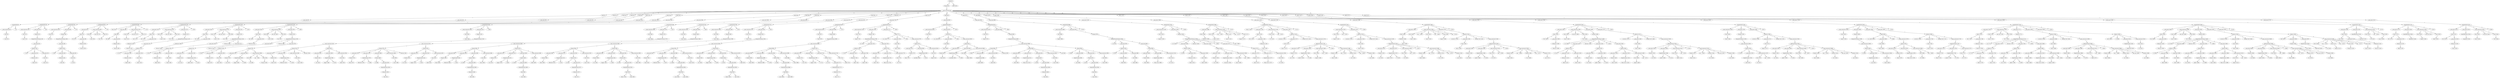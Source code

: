 digraph arpeggio_graph {
2662800170304 [label="Model [0]"];
2662800170304->2662800170176 [label="1"]

2662800170176 [label="Program [0]"];
2662800170176->2662800170048 [label="1"]

2662800170048 [label="__asgn_zeroormore [0]"];
2662800170048->2662799604800 [label="1"]

2662799604800 [label="Field [0]"];
2662799604800->2662799604672 [label="1"]

2662799604672 [label="__asgn_plain [0]"];
2662799604672->2662799604288 [label="1"]

2662799604288 [label="ComplexField [0]"];
2662799604288->2662799604416 [label="1"]

2662799604416 [label="__asgn_oneormore [0]"];
2662799604416->2662799604160 [label="1"]

2662799604160 [label="Color [0]"];
2662799604160->2662797516512 [label="1"]

2662797516512 [label=" 'Azure' [0]"];
2662799604288->2662797516288 [label="2"]

2662797516288 [label=" '.' [5]"];
2662800170048->2662800016320 [label="2"]

2662800016320 [label="Field [10]"];
2662800016320->2662800016192 [label="1"]

2662800016192 [label="__asgn_plain [10]"];
2662800016192->2662800015680 [label="1"]

2662800015680 [label="ComplexField [10]"];
2662800015680->2662799605056 [label="1"]

2662799605056 [label="__asgn_oneormore [10]"];
2662799605056->2662799604928 [label="1"]

2662799604928 [label="Color [10]"];
2662799604928->2662797515280 [label="1"]

2662797515280 [label=" 'Azure' [10]"];
2662800015680->2662800016064 [label="2"]

2662800016064 [label="__asgn_plain [16]"];
2662800016064->2662800015936 [label="1"]

2662800015936 [label="Charges [16]"];
2662800015936->2662800015808 [label="1"]

2662800015808 [label="ChargesThereIsOrdinary [16]"];
2662800015808->2662800015552 [label="1"]

2662800015552 [label="__asgn_plain [16]"];
2662800015552->2662800015424 [label="1"]

2662800015424 [label="Ordinary [16]"];
2662800015424->2662797516848 [label="1"]

2662797516848 [label=" 'a' [16]"];
2662800015424->2662799605440 [label="2"]

2662799605440 [label="__asgn_plain [18]"];
2662799605440->2662799605312 [label="1"]

2662799605312 [label="Ordinaries [18]"];
2662799605312->2662797515504 [label="1"]

2662797515504 [label=" 'Bend' [18]"];
2662800015424->2662799605568 [label="3"]

2662799605568 [label="__asgn_plain [23]"];
2662799605568->2662799605184 [label="1"]

2662799605184 [label="Color [23]"];
2662799605184->2662797515392 [label="1"]

2662797515392 [label=" 'Gules' [23]"];
2662800015680->2662797517856 [label="3"]

2662797517856 [label=" '.' [28]"];
2662800170048->2662800018112 [label="3"]

2662800018112 [label="Field [33]"];
2662800018112->2662800017984 [label="1"]

2662800017984 [label="__asgn_plain [33]"];
2662800017984->2662800017472 [label="1"]

2662800017472 [label="ComplexField [33]"];
2662800017472->2662800016576 [label="1"]

2662800016576 [label="__asgn_oneormore [33]"];
2662800016576->2662800016448 [label="1"]

2662800016448 [label="Color [33]"];
2662800016448->2662797516624 [label="1"]

2662797516624 [label=" 'Vert' [33]"];
2662800017472->2662800017856 [label="2"]

2662800017856 [label="__asgn_plain [38]"];
2662800017856->2662800017728 [label="1"]

2662800017728 [label="Charges [38]"];
2662800017728->2662800017600 [label="1"]

2662800017600 [label="ChargesThereIsOrdinary [38]"];
2662800017600->2662800017344 [label="1"]

2662800017344 [label="__asgn_plain [38]"];
2662800017344->2662800017216 [label="1"]

2662800017216 [label="Ordinary [38]"];
2662800017216->2662797520432 [label="1"]

2662797520432 [label=" 'a' [38]"];
2662800017216->2662800016960 [label="2"]

2662800016960 [label="__asgn_plain [40]"];
2662800016960->2662800016832 [label="1"]

2662800016832 [label="Ordinaries [40]"];
2662800016832->2662797515616 [label="1"]

2662797515616 [label=" 'Pale' [40]"];
2662800017216->2662800017088 [label="3"]

2662800017088 [label="__asgn_plain [45]"];
2662800017088->2662800016704 [label="1"]

2662800016704 [label="Color [45]"];
2662800016704->2662797517520 [label="1"]

2662797517520 [label=" 'Or' [45]"];
2662800017472->2662797520544 [label="3"]

2662797520544 [label=" '.' [47]"];
2662800170048->2662800019520 [label="4"]

2662800019520 [label="Field [52]"];
2662800019520->2662800019392 [label="1"]

2662800019392 [label="__asgn_plain [52]"];
2662800019392->2662800019264 [label="1"]

2662800019264 [label="ComplexField [52]"];
2662800019264->2662800018624 [label="1"]

2662800018624 [label="__asgn_plain [52]"];
2662800018624->2662800018496 [label="1"]

2662800018496 [label="Party [52]"];
2662800018496->2662789871680 [label="1"]

2662789871680 [label=" 'Per' [52]"];
2662800018496->2662800018368 [label="2"]

2662800018368 [label="__asgn_plain [56]"];
2662800018368->2662800018240 [label="1"]

2662800018240 [label="Ordinaries [56]"];
2662800018240->2662795875648 [label="1"]

2662795875648 [label=" 'Chevron' [56]"];
2662800019264->2662800019136 [label="2"]

2662800019136 [label="__asgn_oneormore [64]"];
2662800019136->2662800018880 [label="1"]

2662800018880 [label="Color [64]"];
2662800018880->2662798979392 [label="1"]

2662798979392 [label=" 'Azure' [64]"];
2662800019136->2662798978944 [label="2"]

2662798978944 [label="sep 'and' [70]"];
2662800019136->2662800018752 [label="3"]

2662800018752 [label="Color [74]"];
2662800018752->2662798978272 [label="1"]

2662798978272 [label=" 'Vert' [74]"];
2662800019264->2662798981296 [label="3"]

2662798981296 [label=" '.' [78]"];
2662800170048->2662800020928 [label="5"]

2662800020928 [label="Field [83]"];
2662800020928->2662800020800 [label="1"]

2662800020800 [label="__asgn_plain [83]"];
2662800020800->2662800020672 [label="1"]

2662800020672 [label="ComplexField [83]"];
2662800020672->2662798978160 [label="1"]

2662798978160 [label=" 'Party' [83]"];
2662800020672->2662800020032 [label="2"]

2662800020032 [label="__asgn_plain [89]"];
2662800020032->2662800019904 [label="1"]

2662800019904 [label="Party [89]"];
2662800019904->2662798976928 [label="1"]

2662798976928 [label=" 'Per' [89]"];
2662800019904->2662800019776 [label="2"]

2662800019776 [label="__asgn_plain [93]"];
2662800019776->2662800019648 [label="1"]

2662800019648 [label="Ordinaries [93]"];
2662800019648->2662798980624 [label="1"]

2662798980624 [label=" 'Chevron' [93]"];
2662800020672->2662800020544 [label="3"]

2662800020544 [label="__asgn_oneormore [101]"];
2662800020544->2662800020288 [label="1"]

2662800020288 [label="Color [101]"];
2662800020288->2662798980736 [label="1"]

2662798980736 [label=" 'Azure' [101]"];
2662800020544->2662798977936 [label="2"]

2662798977936 [label="sep 'and' [107]"];
2662800020544->2662800020160 [label="3"]

2662800020160 [label="Color [111]"];
2662800020160->2662798979504 [label="1"]

2662798979504 [label=" 'Vert' [111]"];
2662800020672->2662798979616 [label="4"]

2662798979616 [label=" '.' [115]"];
2662800170048->2662800023488 [label="6"]

2662800023488 [label="Field [120]"];
2662800023488->2662800023360 [label="1"]

2662800023360 [label="__asgn_plain [120]"];
2662800023360->2662800022848 [label="1"]

2662800022848 [label="ComplexField [120]"];
2662800022848->2662800021440 [label="1"]

2662800021440 [label="__asgn_plain [120]"];
2662800021440->2662800021312 [label="1"]

2662800021312 [label="Party [120]"];
2662800021312->2662798978384 [label="1"]

2662798978384 [label=" 'Per' [120]"];
2662800021312->2662800021184 [label="2"]

2662800021184 [label="__asgn_plain [124]"];
2662800021184->2662800021056 [label="1"]

2662800021056 [label="Ordinaries [124]"];
2662800021056->2662799567760 [label="1"]

2662799567760 [label=" 'Chevron' [124]"];
2662800022848->2662800021952 [label="2"]

2662800021952 [label="__asgn_oneormore [132]"];
2662800021952->2662800021696 [label="1"]

2662800021696 [label="Color [132]"];
2662800021696->2662799566640 [label="1"]

2662799566640 [label=" 'Azure' [132]"];
2662800021952->2662799567872 [label="2"]

2662799567872 [label="sep 'and' [138]"];
2662800021952->2662800021568 [label="3"]

2662800021568 [label="Color [142]"];
2662800021568->2662799567088 [label="1"]

2662799567088 [label=" 'Vert' [142]"];
2662800022848->2662800023232 [label="3"]

2662800023232 [label="__asgn_plain [147]"];
2662800023232->2662800023104 [label="1"]

2662800023104 [label="Charges [147]"];
2662800023104->2662800022976 [label="1"]

2662800022976 [label="ChargesThereIsOrdinary [147]"];
2662800022976->2662800022720 [label="1"]

2662800022720 [label="__asgn_plain [147]"];
2662800022720->2662800022592 [label="1"]

2662800022592 [label="Ordinary [147]"];
2662800022592->2662799566528 [label="1"]

2662799566528 [label=" 'a' [147]"];
2662800022592->2662800022336 [label="2"]

2662800022336 [label="__asgn_plain [149]"];
2662800022336->2662800022208 [label="1"]

2662800022208 [label="Ordinaries [149]"];
2662800022208->2662799566752 [label="1"]

2662799566752 [label=" 'Bend' [149]"];
2662800022592->2662800022464 [label="3"]

2662800022464 [label="__asgn_plain [154]"];
2662800022464->2662800022080 [label="1"]

2662800022080 [label="Color [154]"];
2662800022080->2662799566976 [label="1"]

2662799566976 [label=" 'Gules' [154]"];
2662800022848->2662799567200 [label="4"]

2662799567200 [label=" '.' [159]"];
2662800170048->2662800026816 [label="7"]

2662800026816 [label="Field [164]"];
2662800026816->2662800026688 [label="1"]

2662800026688 [label="__asgn_plain [164]"];
2662800026688->2662800026560 [label="1"]

2662800026560 [label="ComplexField [164]"];
2662800026560->2662800024000 [label="1"]

2662800024000 [label="__asgn_plain [164]"];
2662800024000->2662800023872 [label="1"]

2662800023872 [label="Party [164]"];
2662800023872->2662799567312 [label="1"]

2662799567312 [label=" 'Per' [164]"];
2662800023872->2662800023744 [label="2"]

2662800023744 [label="__asgn_plain [168]"];
2662800023744->2662800023616 [label="1"]

2662800023616 [label="Ordinaries [168]"];
2662800023616->2662799567536 [label="1"]

2662799567536 [label=" 'Chevron' [168]"];
2662800026560->2662800024512 [label="2"]

2662800024512 [label="__asgn_oneormore [176]"];
2662800024512->2662800024256 [label="1"]

2662800024256 [label="Color [176]"];
2662800024256->2662799567424 [label="1"]

2662799567424 [label=" 'Azure' [176]"];
2662800024512->2662799566864 [label="2"]

2662799566864 [label="sep 'and' [182]"];
2662800024512->2662800024128 [label="3"]

2662800024128 [label="Color [186]"];
2662800024128->2662799567648 [label="1"]

2662799567648 [label=" 'Vert' [186]"];
2662800026560->2662800026432 [label="3"]

2662800026432 [label="__asgn_plain [191]"];
2662800026432->2662800026304 [label="1"]

2662800026304 [label="Charges [191]"];
2662800026304->2662800025920 [label="1"]

2662800025920 [label="ChargesThereIsOrdinary [191]"];
2662800025920->2662800025280 [label="1"]

2662800025280 [label="__asgn_plain [191]"];
2662800025280->2662800025152 [label="1"]

2662800025152 [label="Ordinary [191]"];
2662800025152->2662799567984 [label="1"]

2662799567984 [label=" 'a' [191]"];
2662800025152->2662800024896 [label="2"]

2662800024896 [label="__asgn_plain [193]"];
2662800024896->2662800024768 [label="1"]

2662800024768 [label="Ordinaries [193]"];
2662800024768->2662799568208 [label="1"]

2662799568208 [label=" 'Bend' [193]"];
2662800025152->2662800025024 [label="3"]

2662800025024 [label="__asgn_plain [198]"];
2662800025024->2662800024640 [label="1"]

2662800024640 [label="Color [198]"];
2662800024640->2662799568096 [label="1"]

2662799568096 [label=" 'Gules' [198]"];
2662800025920->2662799568320 [label="2"]

2662799568320 [label=" 'between' [204]"];
2662800025920->2662800026176 [label="3"]

2662800026176 [label="__asgn_plain [212]"];
2662800026176->2662800026048 [label="1"]

2662800026048 [label="Charge [212]"];
2662800026048->2662800025536 [label="1"]

2662800025536 [label="__asgn_plain [212]"];
2662800025536->2662800025408 [label="1"]

2662800025408 [label="Number [212]"];
2662800025408->2662799568432 [label="1"]

2662799568432 [label=" 'two' [212]"];
2662800026048->2662800025792 [label="2"]

2662800025792 [label="__asgn_plain [216]"];
2662800025792->2662800025664 [label="1"]

2662800025664 [label="SimpleCharges [216]"];
2662800025664->2662799568544 [label="1"]

2662799568544 [label=" 'pellet' [216]"];
2662800025664->2662799568656 [label="2"]

2662799568656 [label=" 's' [222]"];
2662800026560->2662799568880 [label="4"]

2662799568880 [label=" '.' [223]"];
2662800170048->2662800030528 [label="8"]

2662800030528 [label="Field [228]"];
2662800030528->2662800030400 [label="1"]

2662800030400 [label="__asgn_plain [228]"];
2662800030400->2662800029888 [label="1"]

2662800029888 [label="ComplexField [228]"];
2662800029888->2662800027328 [label="1"]

2662800027328 [label="__asgn_plain [228]"];
2662800027328->2662800027200 [label="1"]

2662800027200 [label="Party [228]"];
2662800027200->2662799568992 [label="1"]

2662799568992 [label=" 'Per' [228]"];
2662800027200->2662800027072 [label="2"]

2662800027072 [label="__asgn_plain [232]"];
2662800027072->2662800026944 [label="1"]

2662800026944 [label="Ordinaries [232]"];
2662800026944->2662799568768 [label="1"]

2662799568768 [label=" 'Chevron' [232]"];
2662800029888->2662800027840 [label="2"]

2662800027840 [label="__asgn_oneormore [240]"];
2662800027840->2662800027584 [label="1"]

2662800027584 [label="Color [240]"];
2662800027584->2662799569216 [label="1"]

2662799569216 [label=" 'Azure' [240]"];
2662800027840->2662799569328 [label="2"]

2662799569328 [label="sep 'and' [246]"];
2662800027840->2662800027456 [label="3"]

2662800027456 [label="Color [250]"];
2662800027456->2662799569104 [label="1"]

2662799569104 [label=" 'Vert' [250]"];
2662800029888->2662800030272 [label="3"]

2662800030272 [label="__asgn_plain [255]"];
2662800030272->2662800030144 [label="1"]

2662800030144 [label="Charges [255]"];
2662800030144->2662800030016 [label="1"]

2662800030016 [label="ChargesThereIsOrdinary [255]"];
2662800030016->2662800028608 [label="1"]

2662800028608 [label="__asgn_plain [255]"];
2662800028608->2662800028480 [label="1"]

2662800028480 [label="Ordinary [255]"];
2662800028480->2662799569552 [label="1"]

2662799569552 [label=" 'a' [255]"];
2662800028480->2662800028224 [label="2"]

2662800028224 [label="__asgn_plain [257]"];
2662800028224->2662800028096 [label="1"]

2662800028096 [label="Ordinaries [257]"];
2662800028096->2662799569664 [label="1"]

2662799569664 [label=" 'Bend' [257]"];
2662800028480->2662800028352 [label="3"]

2662800028352 [label="__asgn_plain [262]"];
2662800028352->2662800027968 [label="1"]

2662800027968 [label="Color [262]"];
2662800027968->2662799569440 [label="1"]

2662799569440 [label=" 'Gules' [262]"];
2662800030016->2662799569776 [label="2"]

2662799569776 [label=" 'between' [268]"];
2662800030016->2662800029760 [label="3"]

2662800029760 [label="__asgn_plain [276]"];
2662800029760->2662800029632 [label="1"]

2662800029632 [label="Charge [276]"];
2662800029632->2662800028864 [label="1"]

2662800028864 [label="__asgn_plain [276]"];
2662800028864->2662800028736 [label="1"]

2662800028736 [label="Number [276]"];
2662800028736->2662799569888 [label="1"]

2662799569888 [label=" 'two' [276]"];
2662800029632->2662800029120 [label="2"]

2662800029120 [label="__asgn_plain [280]"];
2662800029120->2662800028992 [label="1"]

2662800028992 [label="SimpleCharges [280]"];
2662800028992->2662799570000 [label="1"]

2662799570000 [label=" 'dagger' [280]"];
2662800028992->2662799570112 [label="2"]

2662799570112 [label=" 's' [286]"];
2662800029632->2662800029504 [label="3"]

2662800029504 [label="__asgn_oneormore [288]"];
2662800029504->2662800029248 [label="1"]

2662800029248 [label="Color [288]"];
2662800029248->2662799570224 [label="1"]

2662799570224 [label=" 'Or' [288]"];
2662800029504->2662799570336 [label="2"]

2662799570336 [label="sep ',' [290]"];
2662800029504->2662800029376 [label="3"]

2662800029376 [label="Color [292]"];
2662800029376->2662799570448 [label="1"]

2662799570448 [label=" 'Purpure' [292]"];
2662800029888->2662799570560 [label="4"]

2662799570560 [label=" '.' [299]"];
2662800170048->2662800033600 [label="9"]

2662800033600 [label="Field [304]"];
2662800033600->2662800033472 [label="1"]

2662800033472 [label="__asgn_plain [304]"];
2662800033472->2662800032832 [label="1"]

2662800032832 [label="ComplexField [304]"];
2662800032832->2662800030784 [label="1"]

2662800030784 [label="__asgn_oneormore [304]"];
2662800030784->2662800030656 [label="1"]

2662800030656 [label="Color [304]"];
2662800030656->2662799570672 [label="1"]

2662799570672 [label=" 'Gules' [304]"];
2662800032832->2662800033344 [label="2"]

2662800033344 [label="__asgn_plain [310]"];
2662800033344->2662800033216 [label="1"]

2662800033216 [label="Charges [310]"];
2662800033216->2662800033088 [label="1"]

2662800033088 [label="ChargesNoOrdinary [310]"];
2662800033088->2662800032960 [label="1"]

2662800032960 [label="__asgn_oneormore [310]"];
2662800032960->2662800031808 [label="1"]

2662800031808 [label="Charge [310]"];
2662800031808->2662800031040 [label="1"]

2662800031040 [label="__asgn_plain [310]"];
2662800031040->2662800030912 [label="1"]

2662800030912 [label="Number [310]"];
2662800030912->2662799570784 [label="1"]

2662799570784 [label=" 'three' [310]"];
2662800031808->2662800031296 [label="2"]

2662800031296 [label="__asgn_plain [316]"];
2662800031296->2662800031168 [label="1"]

2662800031168 [label="SimpleCharges [316]"];
2662800031168->2662799570896 [label="1"]

2662799570896 [label=" 'fetterlock' [316]"];
2662800031168->2662799571008 [label="2"]

2662799571008 [label=" 's' [326]"];
2662800031808->2662800031552 [label="3"]

2662800031552 [label="__asgn_oneormore [328]"];
2662800031552->2662800031424 [label="1"]

2662800031424 [label="Color [328]"];
2662800031424->2662799571120 [label="1"]

2662799571120 [label=" 'Azure' [328]"];
2662800031808->2662799571232 [label="4"]

2662799571232 [label=" 'between' [334]"];
2662800032960->2662800032704 [label="2"]

2662800032704 [label="Charge [342]"];
2662800032704->2662800032064 [label="1"]

2662800032064 [label="__asgn_plain [342]"];
2662800032064->2662800031936 [label="1"]

2662800031936 [label="Number [342]"];
2662800031936->2662799571344 [label="1"]

2662799571344 [label=" 'two' [342]"];
2662800032704->2662800032320 [label="2"]

2662800032320 [label="__asgn_plain [346]"];
2662800032320->2662800032192 [label="1"]

2662800032192 [label="SimpleCharges [346]"];
2662800032192->2662799571456 [label="1"]

2662799571456 [label=" 'dagger' [346]"];
2662800032192->2662799571568 [label="2"]

2662799571568 [label=" 's' [352]"];
2662800032704->2662800032576 [label="3"]

2662800032576 [label="__asgn_oneormore [354]"];
2662800032576->2662800032448 [label="1"]

2662800032448 [label="Color [354]"];
2662800032448->2662799571680 [label="1"]

2662799571680 [label=" 'Sable' [354]"];
2662800032832->2662799571792 [label="3"]

2662799571792 [label=" '.' [359]"];
2662800170048->2662800037312 [label="10"]

2662800037312 [label="Field [364]"];
2662800037312->2662800037184 [label="1"]

2662800037184 [label="__asgn_plain [364]"];
2662800037184->2662800036544 [label="1"]

2662800036544 [label="ComplexField [364]"];
2662800036544->2662800033984 [label="1"]

2662800033984 [label="__asgn_oneormore [364]"];
2662800033984->2662800033856 [label="1"]

2662800033856 [label="Color [364]"];
2662800033856->2662799571904 [label="1"]

2662799571904 [label=" 'Gules' [364]"];
2662800036544->2662800037056 [label="2"]

2662800037056 [label="__asgn_plain [370]"];
2662800037056->2662800036928 [label="1"]

2662800036928 [label="Charges [370]"];
2662800036928->2662800036800 [label="1"]

2662800036800 [label="ChargesNoOrdinary [370]"];
2662800036800->2662800036672 [label="1"]

2662800036672 [label="__asgn_oneormore [370]"];
2662800036672->2662800035520 [label="1"]

2662800035520 [label="Charge [370]"];
2662800035520->2662800034240 [label="1"]

2662800034240 [label="__asgn_plain [370]"];
2662800034240->2662800034112 [label="1"]

2662800034112 [label="Number [370]"];
2662800034112->2662799572016 [label="1"]

2662799572016 [label=" 'three' [370]"];
2662800035520->2662800034496 [label="2"]

2662800034496 [label="__asgn_plain [376]"];
2662800034496->2662800034368 [label="1"]

2662800034368 [label="SimpleCharges [376]"];
2662800034368->2662799572128 [label="1"]

2662799572128 [label=" 'fetterlock' [376]"];
2662800034368->2662799572240 [label="2"]

2662799572240 [label=" 's' [386]"];
2662800035520->2662800035136 [label="3"]

2662800035136 [label="__asgn_plain [388]"];
2662800035136->2662800035008 [label="1"]

2662800035008 [label="Position [388]"];
2662800035008->2662799572352 [label="1"]

2662799572352 [label=" 'in' [388]"];
2662800035008->2662800034880 [label="2"]

2662800034880 [label="__asgn_plain [391]"];
2662800034880->2662800034752 [label="1"]

2662800034752 [label="StandardPosition [391]"];
2662800034752->2662800034624 [label="1"]

2662800034624 [label="Ordinaries [391]"];
2662800034624->2662799572464 [label="1"]

2662799572464 [label=" 'Pale' [391]"];
2662800035520->2662800035392 [label="4"]

2662800035392 [label="__asgn_oneormore [396]"];
2662800035392->2662800035264 [label="1"]

2662800035264 [label="Color [396]"];
2662800035264->2662799572576 [label="1"]

2662799572576 [label=" 'Azure' [396]"];
2662800035520->2662799572688 [label="5"]

2662799572688 [label=" 'between' [402]"];
2662800036672->2662800036416 [label="2"]

2662800036416 [label="Charge [410]"];
2662800036416->2662800035776 [label="1"]

2662800035776 [label="__asgn_plain [410]"];
2662800035776->2662800035648 [label="1"]

2662800035648 [label="Number [410]"];
2662800035648->2662799572800 [label="1"]

2662799572800 [label=" 'two' [410]"];
2662800036416->2662800036032 [label="2"]

2662800036032 [label="__asgn_plain [414]"];
2662800036032->2662800035904 [label="1"]

2662800035904 [label="SimpleCharges [414]"];
2662800035904->2662800048192 [label="1"]

2662800048192 [label=" 'dagger' [414]"];
2662800035904->2662800048304 [label="2"]

2662800048304 [label=" 's' [420]"];
2662800036416->2662800036288 [label="3"]

2662800036288 [label="__asgn_oneormore [422]"];
2662800036288->2662800036160 [label="1"]

2662800036160 [label="Color [422]"];
2662800036160->2662800048416 [label="1"]

2662800048416 [label=" 'Sable' [422]"];
2662800036544->2662800048528 [label="3"]

2662800048528 [label=" '.' [427]"];
2662800170048->2662800041536 [label="11"]

2662800041536 [label="Field [432]"];
2662800041536->2662800041408 [label="1"]

2662800041408 [label="__asgn_plain [432]"];
2662800041408->2662800040768 [label="1"]

2662800040768 [label="ComplexField [432]"];
2662800040768->2662800037568 [label="1"]

2662800037568 [label="__asgn_oneormore [432]"];
2662800037568->2662800037440 [label="1"]

2662800037440 [label="Color [432]"];
2662800037440->2662800048640 [label="1"]

2662800048640 [label=" 'Gules' [432]"];
2662800040768->2662800041280 [label="2"]

2662800041280 [label="__asgn_plain [438]"];
2662800041280->2662800041152 [label="1"]

2662800041152 [label="Charges [438]"];
2662800041152->2662800041024 [label="1"]

2662800041024 [label="ChargesNoOrdinary [438]"];
2662800041024->2662800040896 [label="1"]

2662800040896 [label="__asgn_oneormore [438]"];
2662800040896->2662800039104 [label="1"]

2662800039104 [label="Charge [438]"];
2662800039104->2662800037824 [label="1"]

2662800037824 [label="__asgn_plain [438]"];
2662800037824->2662800037696 [label="1"]

2662800037696 [label="Number [438]"];
2662800037696->2662800048752 [label="1"]

2662800048752 [label=" 'three' [438]"];
2662800039104->2662800038080 [label="2"]

2662800038080 [label="__asgn_plain [444]"];
2662800038080->2662800037952 [label="1"]

2662800037952 [label="SimpleCharges [444]"];
2662800037952->2662800048864 [label="1"]

2662800048864 [label=" 'fetterlock' [444]"];
2662800037952->2662800048976 [label="2"]

2662800048976 [label=" 's' [454]"];
2662800039104->2662800038720 [label="3"]

2662800038720 [label="__asgn_plain [456]"];
2662800038720->2662800038592 [label="1"]

2662800038592 [label="Position [456]"];
2662800038592->2662800049088 [label="1"]

2662800049088 [label=" 'in' [456]"];
2662800038592->2662800038464 [label="2"]

2662800038464 [label="__asgn_plain [459]"];
2662800038464->2662800038336 [label="1"]

2662800038336 [label="StandardPosition [459]"];
2662800038336->2662800038208 [label="1"]

2662800038208 [label="Ordinaries [459]"];
2662800038208->2662800049200 [label="1"]

2662800049200 [label=" 'Pale' [459]"];
2662800039104->2662800038976 [label="4"]

2662800038976 [label="__asgn_oneormore [464]"];
2662800038976->2662800038848 [label="1"]

2662800038848 [label="Color [464]"];
2662800038848->2662800049312 [label="1"]

2662800049312 [label=" 'Azure' [464]"];
2662800040896->2662800040640 [label="2"]

2662800040640 [label="Charge [470]"];
2662800040640->2662800039360 [label="1"]

2662800039360 [label="__asgn_plain [470]"];
2662800039360->2662800039232 [label="1"]

2662800039232 [label="Number [470]"];
2662800039232->2662800049424 [label="1"]

2662800049424 [label=" 'two' [470]"];
2662800040640->2662800039616 [label="2"]

2662800039616 [label="__asgn_plain [474]"];
2662800039616->2662800039488 [label="1"]

2662800039488 [label="SimpleCharges [474]"];
2662800039488->2662800049536 [label="1"]

2662800049536 [label=" 'dagger' [474]"];
2662800039488->2662800049648 [label="2"]

2662800049648 [label=" 's' [480]"];
2662800040640->2662800040384 [label="3"]

2662800040384 [label="__asgn_plain [482]"];
2662800040384->2662800040256 [label="1"]

2662800040256 [label="Position [482]"];
2662800040256->2662800049760 [label="1"]

2662800049760 [label=" 'in' [482]"];
2662800040256->2662800040128 [label="2"]

2662800040128 [label="__asgn_plain [485]"];
2662800040128->2662800040000 [label="1"]

2662800040000 [label="StandardPosition [485]"];
2662800040000->2662800039872 [label="1"]

2662800039872 [label="Base [485]"];
2662800039872->2662800049872 [label="1"]

2662800049872 [label=" 'base' [485]"];
2662800040640->2662800040512 [label="4"]

2662800040512 [label="__asgn_oneormore [490]"];
2662800040512->2662800039744 [label="1"]

2662800039744 [label="Color [490]"];
2662800039744->2662800049984 [label="1"]

2662800049984 [label=" 'Sable' [490]"];
2662800040768->2662800050096 [label="3"]

2662800050096 [label=" '.' [495]"];
2662800170048->2662800045760 [label="12"]

2662800045760 [label="Field [500]"];
2662800045760->2662800045632 [label="1"]

2662800045632 [label="__asgn_plain [500]"];
2662800045632->2662800044992 [label="1"]

2662800044992 [label="ComplexField [500]"];
2662800044992->2662800041792 [label="1"]

2662800041792 [label="__asgn_oneormore [500]"];
2662800041792->2662800041664 [label="1"]

2662800041664 [label="Color [500]"];
2662800041664->2662800050208 [label="1"]

2662800050208 [label=" 'Gules' [500]"];
2662800044992->2662800045504 [label="2"]

2662800045504 [label="__asgn_plain [506]"];
2662800045504->2662800045376 [label="1"]

2662800045376 [label="Charges [506]"];
2662800045376->2662800045248 [label="1"]

2662800045248 [label="ChargesNoOrdinary [506]"];
2662800045248->2662800045120 [label="1"]

2662800045120 [label="__asgn_oneormore [506]"];
2662800045120->2662800043328 [label="1"]

2662800043328 [label="Charge [506]"];
2662800043328->2662800042048 [label="1"]

2662800042048 [label="__asgn_plain [506]"];
2662800042048->2662800041920 [label="1"]

2662800041920 [label="Number [506]"];
2662800041920->2662800050320 [label="1"]

2662800050320 [label=" 'three' [506]"];
2662800043328->2662800042304 [label="2"]

2662800042304 [label="__asgn_plain [512]"];
2662800042304->2662800042176 [label="1"]

2662800042176 [label="SimpleCharges [512]"];
2662800042176->2662800050432 [label="1"]

2662800050432 [label=" 'fetterlock' [512]"];
2662800042176->2662800050544 [label="2"]

2662800050544 [label=" 's' [522]"];
2662800043328->2662800042944 [label="3"]

2662800042944 [label="__asgn_plain [524]"];
2662800042944->2662800042816 [label="1"]

2662800042816 [label="Position [524]"];
2662800042816->2662800050656 [label="1"]

2662800050656 [label=" 'in' [524]"];
2662800042816->2662800042688 [label="2"]

2662800042688 [label="__asgn_plain [527]"];
2662800042688->2662800042560 [label="1"]

2662800042560 [label="StandardPosition [527]"];
2662800042560->2662800042432 [label="1"]

2662800042432 [label="Ordinaries [527]"];
2662800042432->2662800050768 [label="1"]

2662800050768 [label=" 'Pale' [527]"];
2662800043328->2662800043200 [label="4"]

2662800043200 [label="__asgn_oneormore [532]"];
2662800043200->2662800043072 [label="1"]

2662800043072 [label="Color [532]"];
2662800043072->2662800050880 [label="1"]

2662800050880 [label=" 'Azure' [532]"];
2662800045120->2662800044864 [label="2"]

2662800044864 [label="Charge [538]"];
2662800044864->2662800043584 [label="1"]

2662800043584 [label="__asgn_plain [538]"];
2662800043584->2662800043456 [label="1"]

2662800043456 [label="Number [538]"];
2662800043456->2662800050992 [label="1"]

2662800050992 [label=" 'two' [538]"];
2662800044864->2662800043840 [label="2"]

2662800043840 [label="__asgn_plain [542]"];
2662800043840->2662800043712 [label="1"]

2662800043712 [label="SimpleCharges [542]"];
2662800043712->2662800051104 [label="1"]

2662800051104 [label=" 'dagger' [542]"];
2662800043712->2662800051216 [label="2"]

2662800051216 [label=" 's' [548]"];
2662800044864->2662800044480 [label="3"]

2662800044480 [label="__asgn_plain [550]"];
2662800044480->2662800044352 [label="1"]

2662800044352 [label="Position [550]"];
2662800044352->2662800051328 [label="1"]

2662800051328 [label=" 'in' [550]"];
2662800044352->2662800044224 [label="2"]

2662800044224 [label="__asgn_plain [553]"];
2662800044224->2662800044096 [label="1"]

2662800044096 [label="StandardPosition [553]"];
2662800044096->2662800043968 [label="1"]

2662800043968 [label="Base [553]"];
2662800043968->2662800051440 [label="1"]

2662800051440 [label=" 'dexter' [553]"];
2662800043968->2662800051552 [label="2"]

2662800051552 [label=" 'base' [560]"];
2662800044864->2662800044736 [label="4"]

2662800044736 [label="__asgn_oneormore [565]"];
2662800044736->2662800044608 [label="1"]

2662800044608 [label="Color [565]"];
2662800044608->2662800051664 [label="1"]

2662800051664 [label=" 'Sable' [565]"];
2662800044992->2662800051776 [label="3"]

2662800051776 [label=" '.' [570]"];
2662800170048->2662800066496 [label="13"]

2662800066496 [label="Field [575]"];
2662800066496->2662800066368 [label="1"]

2662800066368 [label="__asgn_plain [575]"];
2662800066368->2662800065728 [label="1"]

2662800065728 [label="ComplexField [575]"];
2662800065728->2662800046016 [label="1"]

2662800046016 [label="__asgn_oneormore [575]"];
2662800046016->2662800045888 [label="1"]

2662800045888 [label="Color [575]"];
2662800045888->2662800051888 [label="1"]

2662800051888 [label=" 'Gules' [575]"];
2662800065728->2662800066240 [label="2"]

2662800066240 [label="__asgn_plain [581]"];
2662800066240->2662800066112 [label="1"]

2662800066112 [label="Charges [581]"];
2662800066112->2662800065984 [label="1"]

2662800065984 [label="ChargesNoOrdinary [581]"];
2662800065984->2662800065856 [label="1"]

2662800065856 [label="__asgn_oneormore [581]"];
2662800065856->2662800047552 [label="1"]

2662800047552 [label="Charge [581]"];
2662800047552->2662800046272 [label="1"]

2662800046272 [label="__asgn_plain [581]"];
2662800046272->2662800046144 [label="1"]

2662800046144 [label="Number [581]"];
2662800046144->2662800052000 [label="1"]

2662800052000 [label=" 'three' [581]"];
2662800047552->2662800046528 [label="2"]

2662800046528 [label="__asgn_plain [587]"];
2662800046528->2662800046400 [label="1"]

2662800046400 [label="SimpleCharges [587]"];
2662800046400->2662800052112 [label="1"]

2662800052112 [label=" 'fetterlock' [587]"];
2662800046400->2662800052224 [label="2"]

2662800052224 [label=" 's' [597]"];
2662800047552->2662800047296 [label="3"]

2662800047296 [label="__asgn_plain [599]"];
2662800047296->2662800047168 [label="1"]

2662800047168 [label="Position [599]"];
2662800047168->2662800052336 [label="1"]

2662800052336 [label=" 'in' [599]"];
2662800047168->2662800047040 [label="2"]

2662800047040 [label="__asgn_plain [602]"];
2662800047040->2662800046912 [label="1"]

2662800046912 [label="StandardPosition [602]"];
2662800046912->2662800046784 [label="1"]

2662800046784 [label="Point [602]"];
2662800046784->2662800052448 [label="1"]

2662800052448 [label=" 'navel' [602]"];
2662800046784->2662800052560 [label="2"]

2662800052560 [label=" 'point' [608]"];
2662800047552->2662800046656 [label="4"]

2662800046656 [label="__asgn_oneormore [614]"];
2662800046656->2662800047424 [label="1"]

2662800047424 [label="Color [614]"];
2662800047424->2662800052672 [label="1"]

2662800052672 [label=" 'Azure' [614]"];
2662800065856->2662800065600 [label="2"]

2662800065600 [label="Charge [620]"];
2662800065600->2662800047808 [label="1"]

2662800047808 [label="__asgn_plain [620]"];
2662800047808->2662800047680 [label="1"]

2662800047680 [label="Number [620]"];
2662800047680->2662800052784 [label="1"]

2662800052784 [label=" 'two' [620]"];
2662800065600->2662800064576 [label="2"]

2662800064576 [label="__asgn_plain [624]"];
2662800064576->2662800047936 [label="1"]

2662800047936 [label="SimpleCharges [624]"];
2662800047936->2662800052896 [label="1"]

2662800052896 [label=" 'dagger' [624]"];
2662800047936->2662800053008 [label="2"]

2662800053008 [label=" 's' [630]"];
2662800065600->2662800065216 [label="3"]

2662800065216 [label="__asgn_plain [632]"];
2662800065216->2662800065088 [label="1"]

2662800065088 [label="Position [632]"];
2662800065088->2662800053120 [label="1"]

2662800053120 [label=" 'in' [632]"];
2662800065088->2662800064960 [label="2"]

2662800064960 [label="__asgn_plain [635]"];
2662800064960->2662800064832 [label="1"]

2662800064832 [label="StandardPosition [635]"];
2662800064832->2662800064704 [label="1"]

2662800064704 [label="Base [635]"];
2662800064704->2662800053232 [label="1"]

2662800053232 [label=" 'dexter' [635]"];
2662800064704->2662800053344 [label="2"]

2662800053344 [label=" 'base' [642]"];
2662800065600->2662800065472 [label="4"]

2662800065472 [label="__asgn_oneormore [647]"];
2662800065472->2662800065344 [label="1"]

2662800065344 [label="Color [647]"];
2662800065344->2662800053456 [label="1"]

2662800053456 [label=" 'Sable' [647]"];
2662800065728->2662800053568 [label="3"]

2662800053568 [label=" '.' [652]"];
2662800170048->2662800070720 [label="14"]

2662800070720 [label="Field [657]"];
2662800070720->2662800070592 [label="1"]

2662800070592 [label="__asgn_plain [657]"];
2662800070592->2662800069952 [label="1"]

2662800069952 [label="ComplexField [657]"];
2662800069952->2662800066752 [label="1"]

2662800066752 [label="__asgn_oneormore [657]"];
2662800066752->2662800066624 [label="1"]

2662800066624 [label="Color [657]"];
2662800066624->2662800053680 [label="1"]

2662800053680 [label=" 'Gules' [657]"];
2662800069952->2662800070464 [label="2"]

2662800070464 [label="__asgn_plain [663]"];
2662800070464->2662800070336 [label="1"]

2662800070336 [label="Charges [663]"];
2662800070336->2662800070208 [label="1"]

2662800070208 [label="ChargesNoOrdinary [663]"];
2662800070208->2662800070080 [label="1"]

2662800070080 [label="__asgn_oneormore [663]"];
2662800070080->2662800068288 [label="1"]

2662800068288 [label="Charge [663]"];
2662800068288->2662800067008 [label="1"]

2662800067008 [label="__asgn_plain [663]"];
2662800067008->2662800066880 [label="1"]

2662800066880 [label="Number [663]"];
2662800066880->2662800053792 [label="1"]

2662800053792 [label=" 'three' [663]"];
2662800068288->2662800067264 [label="2"]

2662800067264 [label="__asgn_plain [669]"];
2662800067264->2662800067136 [label="1"]

2662800067136 [label="SimpleCharges [669]"];
2662800067136->2662800053904 [label="1"]

2662800053904 [label=" 'fetterlock' [669]"];
2662800067136->2662800054016 [label="2"]

2662800054016 [label=" 's' [679]"];
2662800068288->2662800068032 [label="3"]

2662800068032 [label="__asgn_plain [681]"];
2662800068032->2662800067904 [label="1"]

2662800067904 [label="Position [681]"];
2662800067904->2662800054128 [label="1"]

2662800054128 [label=" 'in' [681]"];
2662800067904->2662800067776 [label="2"]

2662800067776 [label="__asgn_plain [684]"];
2662800067776->2662800067648 [label="1"]

2662800067648 [label="StandardPosition [684]"];
2662800067648->2662800067520 [label="1"]

2662800067520 [label="Point [684]"];
2662800067520->2662800054240 [label="1"]

2662800054240 [label=" 'navel' [684]"];
2662800067520->2662800054352 [label="2"]

2662800054352 [label=" 'point' [690]"];
2662800068288->2662800067392 [label="4"]

2662800067392 [label="__asgn_oneormore [696]"];
2662800067392->2662800068160 [label="1"]

2662800068160 [label="Color [696]"];
2662800068160->2662800054464 [label="1"]

2662800054464 [label=" 'Azure' [696]"];
2662800070080->2662800069824 [label="2"]

2662800069824 [label="Charge [702]"];
2662800069824->2662800068544 [label="1"]

2662800068544 [label="__asgn_plain [702]"];
2662800068544->2662800068416 [label="1"]

2662800068416 [label="Number [702]"];
2662800068416->2662800054576 [label="1"]

2662800054576 [label=" 'two' [702]"];
2662800069824->2662800068800 [label="2"]

2662800068800 [label="__asgn_plain [706]"];
2662800068800->2662800068672 [label="1"]

2662800068672 [label="SimpleCharges [706]"];
2662800068672->2662800054688 [label="1"]

2662800054688 [label=" 'dagger' [706]"];
2662800068672->2662800054800 [label="2"]

2662800054800 [label=" 's' [712]"];
2662800069824->2662800069440 [label="3"]

2662800069440 [label="__asgn_plain [714]"];
2662800069440->2662800069312 [label="1"]

2662800069312 [label="Position [714]"];
2662800069312->2662800054912 [label="1"]

2662800054912 [label=" 'in' [714]"];
2662800069312->2662800069184 [label="2"]

2662800069184 [label="__asgn_plain [717]"];
2662800069184->2662800069056 [label="1"]

2662800069056 [label="StandardPosition [717]"];
2662800069056->2662800068928 [label="1"]

2662800068928 [label="Ordinaries [717]"];
2662800068928->2662800055024 [label="1"]

2662800055024 [label=" 'Fess' [717]"];
2662800069824->2662800069696 [label="4"]

2662800069696 [label="__asgn_oneormore [722]"];
2662800069696->2662800069568 [label="1"]

2662800069568 [label="Color [722]"];
2662800069568->2662800055136 [label="1"]

2662800055136 [label=" 'Sable' [722]"];
2662800069952->2662800055248 [label="3"]

2662800055248 [label=" '.' [727]"];
2662800170048->2662800075072 [label="15"]

2662800075072 [label="Field [732]"];
2662800075072->2662800074944 [label="1"]

2662800074944 [label="__asgn_plain [732]"];
2662800074944->2662800074432 [label="1"]

2662800074432 [label="ComplexField [732]"];
2662800074432->2662800070976 [label="1"]

2662800070976 [label="__asgn_oneormore [732]"];
2662800070976->2662800070848 [label="1"]

2662800070848 [label="Color [732]"];
2662800070848->2662800055360 [label="1"]

2662800055360 [label=" 'Argent' [732]"];
2662800074432->2662800073152 [label="2"]

2662800073152 [label="__asgn_plain [739]"];
2662800073152->2662800073024 [label="1"]

2662800073024 [label="Charges [739]"];
2662800073024->2662800072896 [label="1"]

2662800072896 [label="ChargesThereIsOrdinary [739]"];
2662800072896->2662800055472 [label="1"]

2662800055472 [label=" 'on' [739]"];
2662800072896->2662800071744 [label="2"]

2662800071744 [label="__asgn_plain [742]"];
2662800071744->2662800071616 [label="1"]

2662800071616 [label="Ordinary [742]"];
2662800071616->2662800055584 [label="1"]

2662800055584 [label=" 'a' [742]"];
2662800071616->2662800071232 [label="2"]

2662800071232 [label="__asgn_plain [744]"];
2662800071232->2662800071104 [label="1"]

2662800071104 [label="Ordinaries [744]"];
2662800071104->2662800055696 [label="1"]

2662800055696 [label=" 'Bend' [744]"];
2662800071616->2662800071488 [label="3"]

2662800071488 [label="__asgn_plain [749]"];
2662800071488->2662800071360 [label="1"]

2662800071360 [label="Color [749]"];
2662800071360->2662800055808 [label="1"]

2662800055808 [label=" 'Sable' [749]"];
2662800072896->2662800072768 [label="3"]

2662800072768 [label="__asgn_plain [755]"];
2662800072768->2662800072640 [label="1"]

2662800072640 [label="Charge [755]"];
2662800072640->2662800072000 [label="1"]

2662800072000 [label="__asgn_plain [755]"];
2662800072000->2662800071872 [label="1"]

2662800071872 [label="Number [755]"];
2662800071872->2662800055920 [label="1"]

2662800055920 [label=" 'three' [755]"];
2662800072640->2662800072256 [label="2"]

2662800072256 [label="__asgn_plain [761]"];
2662800072256->2662800072128 [label="1"]

2662800072128 [label="SimpleCharges [761]"];
2662800072128->2662800056032 [label="1"]

2662800056032 [label=" 'fleurs de lis' [761]"];
2662800072640->2662800072384 [label="3"]

2662800072384 [label="__asgn_oneormore [775]"];
2662800072384->2662800072512 [label="1"]

2662800072512 [label="Color [775]"];
2662800072512->2662800056144 [label="1"]

2662800056144 [label=" 'Or' [775]"];
2662800074432->2662800074816 [label="3"]

2662800074816 [label="__asgn_plain [777]"];
2662800074816->2662800074688 [label="1"]

2662800074688 [label="Chief [777]"];
2662800074688->2662800056256 [label="1"]

2662800056256 [label=" '; on a chief' [777]"];
2662800074688->2662800073408 [label="2"]

2662800073408 [label="__asgn_plain [790]"];
2662800073408->2662800073280 [label="1"]

2662800073280 [label="Color [790]"];
2662800073280->2662800056368 [label="1"]

2662800056368 [label=" 'Azure' [790]"];
2662800074688->2662800056480 [label="3"]

2662800056480 [label=" ',' [796]"];
2662800074688->2662800074560 [label="4"]

2662800074560 [label="__asgn_oneormore [797]"];
2662800074560->2662800074304 [label="1"]

2662800074304 [label="Charge [797]"];
2662800074304->2662800073664 [label="1"]

2662800073664 [label="__asgn_plain [797]"];
2662800073664->2662800073536 [label="1"]

2662800073536 [label="Number [797]"];
2662800073536->2662800056592 [label="1"]

2662800056592 [label=" 'three' [797]"];
2662800074304->2662800074048 [label="2"]

2662800074048 [label="__asgn_plain [803]"];
2662800074048->2662800073920 [label="1"]

2662800073920 [label="SimpleCharges [803]"];
2662800073920->2662800056704 [label="1"]

2662800056704 [label=" 'snowflake' [803]"];
2662800073920->2662800056816 [label="2"]

2662800056816 [label=" 's' [812]"];
2662800074304->2662800073792 [label="3"]

2662800073792 [label="__asgn_oneormore [814]"];
2662800073792->2662800074176 [label="1"]

2662800074176 [label="Color [814]"];
2662800074176->2662800056928 [label="1"]

2662800056928 [label=" 'Argent' [814]"];
2662800074432->2662800057040 [label="4"]

2662800057040 [label=" '.' [820]"];
2662800170048->2662800077248 [label="16"]

2662800077248 [label="Field [825]"];
2662800077248->2662800077120 [label="1"]

2662800077120 [label="__asgn_plain [825]"];
2662800077120->2662800076608 [label="1"]

2662800076608 [label="ComplexField [825]"];
2662800076608->2662800075328 [label="1"]

2662800075328 [label="__asgn_oneormore [825]"];
2662800075328->2662800075200 [label="1"]

2662800075200 [label="Color [825]"];
2662800075200->2662800057152 [label="1"]

2662800057152 [label=" 'Or' [825]"];
2662800076608->2662800076992 [label="2"]

2662800076992 [label="__asgn_plain [827]"];
2662800076992->2662800076864 [label="1"]

2662800076864 [label="Chief [827]"];
2662800076864->2662800057264 [label="1"]

2662800057264 [label=" '; on a chief' [827]"];
2662800076864->2662800075712 [label="2"]

2662800075712 [label="__asgn_plain [840]"];
2662800075712->2662800075584 [label="1"]

2662800075584 [label="Color [840]"];
2662800075584->2662800057376 [label="1"]

2662800057376 [label=" 'Azure' [840]"];
2662800076864->2662800057488 [label="3"]

2662800057488 [label=" ',' [845]"];
2662800076864->2662800076736 [label="4"]

2662800076736 [label="__asgn_oneormore [847]"];
2662800076736->2662800076480 [label="1"]

2662800076480 [label="Charge [847]"];
2662800076480->2662800075840 [label="1"]

2662800075840 [label="__asgn_plain [847]"];
2662800075840->2662800075456 [label="1"]

2662800075456 [label="Number [847]"];
2662800075456->2662800057600 [label="1"]

2662800057600 [label=" 'three' [847]"];
2662800076480->2662800076224 [label="2"]

2662800076224 [label="__asgn_plain [853]"];
2662800076224->2662800076096 [label="1"]

2662800076096 [label="SimpleCharges [853]"];
2662800076096->2662800057712 [label="1"]

2662800057712 [label=" 'snowflake' [853]"];
2662800076096->2662800057824 [label="2"]

2662800057824 [label=" 's' [862]"];
2662800076480->2662800075968 [label="3"]

2662800075968 [label="__asgn_oneormore [864]"];
2662800075968->2662800076352 [label="1"]

2662800076352 [label="Color [864]"];
2662800076352->2662800057936 [label="1"]

2662800057936 [label=" 'Argent' [864]"];
2662800076608->2662800058048 [label="3"]

2662800058048 [label=" '.' [870]"];
2662800170048->2662800081984 [label="17"]

2662800081984 [label="Field [875]"];
2662800081984->2662800081856 [label="1"]

2662800081856 [label="__asgn_plain [875]"];
2662800081856->2662800081216 [label="1"]

2662800081216 [label="ComplexField [875]"];
2662800081216->2662800077504 [label="1"]

2662800077504 [label="__asgn_oneormore [875]"];
2662800077504->2662800077376 [label="1"]

2662800077376 [label="Color [875]"];
2662800077376->2662800058160 [label="1"]

2662800058160 [label=" 'Argent' [875]"];
2662800081216->2662800081728 [label="2"]

2662800081728 [label="__asgn_plain [882]"];
2662800081728->2662800081600 [label="1"]

2662800081600 [label="Charges [882]"];
2662800081600->2662800081472 [label="1"]

2662800081472 [label="ChargesNoOrdinary [882]"];
2662800081472->2662800081344 [label="1"]

2662800081344 [label="__asgn_oneormore [882]"];
2662800081344->2662800078144 [label="1"]

2662800078144 [label="Charge [882]"];
2662800078144->2662800058272 [label="1"]

2662800058272 [label=" 'a' [882]"];
2662800078144->2662800077760 [label="2"]

2662800077760 [label="__asgn_plain [884]"];
2662800077760->2662800077632 [label="1"]

2662800077632 [label="SimpleCharges [884]"];
2662800077632->2662800058384 [label="1"]

2662800058384 [label=" 'mullet' [884]"];
2662800078144->2662800078016 [label="3"]

2662800078016 [label="__asgn_oneormore [891]"];
2662800078016->2662800077888 [label="1"]

2662800077888 [label="Color [891]"];
2662800077888->2662800058496 [label="1"]

2662800058496 [label=" 'Sable' [891]"];
2662800078144->2662800058608 [label="4"]

2662800058608 [label=" 'between' [897]"];
2662800081344->2662800079680 [label="2"]

2662800079680 [label="Charge [905]"];
2662800079680->2662800078400 [label="1"]

2662800078400 [label="__asgn_plain [905]"];
2662800078400->2662800078272 [label="1"]

2662800078272 [label="Number [905]"];
2662800078272->2662800058720 [label="1"]

2662800058720 [label=" 'three' [905]"];
2662800079680->2662800078656 [label="2"]

2662800078656 [label="__asgn_plain [911]"];
2662800078656->2662800078528 [label="1"]

2662800078528 [label="SimpleCharges [911]"];
2662800078528->2662800058832 [label="1"]

2662800058832 [label=" 'fleurs de lis' [911]"];
2662800079680->2662800079296 [label="3"]

2662800079296 [label="__asgn_plain [925]"];
2662800079296->2662800079168 [label="1"]

2662800079168 [label="Position [925]"];
2662800079168->2662800058944 [label="1"]

2662800058944 [label=" 'in' [925]"];
2662800079168->2662800079040 [label="2"]

2662800079040 [label="__asgn_plain [928]"];
2662800079040->2662800078912 [label="1"]

2662800078912 [label="StandardPosition [928]"];
2662800078912->2662800078784 [label="1"]

2662800078784 [label="Ordinaries [928]"];
2662800078784->2662800059056 [label="1"]

2662800059056 [label=" 'Pale' [928]"];
2662800079680->2662800079552 [label="4"]

2662800079552 [label="__asgn_oneormore [934]"];
2662800079552->2662800079424 [label="1"]

2662800079424 [label="Color [934]"];
2662800079424->2662800059168 [label="1"]

2662800059168 [label=" 'Azure' [934]"];
2662800079680->2662800059280 [label="5"]

2662800059280 [label=" 'and' [940]"];
2662800081344->2662800081088 [label="3"]

2662800081088 [label="Charge [944]"];
2662800081088->2662800059392 [label="1"]

2662800059392 [label=" 'a' [944]"];
2662800081088->2662800079936 [label="2"]

2662800079936 [label="__asgn_plain [946]"];
2662800079936->2662800079808 [label="1"]

2662800079808 [label="SimpleCharges [946]"];
2662800079808->2662800059504 [label="1"]

2662800059504 [label=" 'rose' [946]"];
2662800081088->2662800080704 [label="3"]

2662800080704 [label="__asgn_plain [951]"];
2662800080704->2662800080576 [label="1"]

2662800080576 [label="Position [951]"];
2662800080576->2662800059616 [label="1"]

2662800059616 [label=" 'in' [951]"];
2662800080576->2662800080448 [label="2"]

2662800080448 [label="__asgn_plain [954]"];
2662800080448->2662800080320 [label="1"]

2662800080320 [label="StandardPosition [954]"];
2662800080320->2662800080192 [label="1"]

2662800080192 [label="Base [954]"];
2662800080192->2662800059728 [label="1"]

2662800059728 [label=" 'base' [954]"];
2662800081088->2662800080960 [label="4"]

2662800080960 [label="__asgn_oneormore [959]"];
2662800080960->2662800080064 [label="1"]

2662800080064 [label="Color [959]"];
2662800080064->2662800059840 [label="1"]

2662800059840 [label=" 'Gules' [959]"];
2662800081216->2662800059952 [label="3"]

2662800059952 [label=" '.' [964]"];
2662800170048->2662800084672 [label="18"]

2662800084672 [label="Field [969]"];
2662800084672->2662800084544 [label="1"]

2662800084544 [label="__asgn_plain [969]"];
2662800084544->2662800084416 [label="1"]

2662800084416 [label="ComplexField [969]"];
2662800084416->2662800082112 [label="1"]

2662800082112 [label="__asgn_oneormore [969]"];
2662800082112->2662800033728 [label="1"]

2662800033728 [label="Color [969]"];
2662800033728->2662800060064 [label="1"]

2662800060064 [label=" 'Argent' [969]"];
2662800084416->2662800084288 [label="2"]

2662800084288 [label="__asgn_plain [976]"];
2662800084288->2662800084160 [label="1"]

2662800084160 [label="Charges [976]"];
2662800084160->2662800084032 [label="1"]

2662800084032 [label="ChargesThereIsOrdinary [976]"];
2662800084032->2662800060176 [label="1"]

2662800060176 [label=" 'on' [976]"];
2662800084032->2662800082880 [label="2"]

2662800082880 [label="__asgn_plain [979]"];
2662800082880->2662800082752 [label="1"]

2662800082752 [label="Ordinary [979]"];
2662800082752->2662800060288 [label="1"]

2662800060288 [label=" 'a' [979]"];
2662800082752->2662800082368 [label="2"]

2662800082368 [label="__asgn_plain [981]"];
2662800082368->2662800082240 [label="1"]

2662800082240 [label="Ordinaries [981]"];
2662800082240->2662800060400 [label="1"]

2662800060400 [label=" 'Bend' [981]"];
2662800082752->2662800082624 [label="3"]

2662800082624 [label="__asgn_plain [986]"];
2662800082624->2662800082496 [label="1"]

2662800082496 [label="Color [986]"];
2662800082496->2662800060512 [label="1"]

2662800060512 [label=" 'Sable' [986]"];
2662800084032->2662800083904 [label="3"]

2662800083904 [label="__asgn_plain [992]"];
2662800083904->2662800083776 [label="1"]

2662800083776 [label="Charge [992]"];
2662800083776->2662800083136 [label="1"]

2662800083136 [label="__asgn_plain [992]"];
2662800083136->2662800083008 [label="1"]

2662800083008 [label="Number [992]"];
2662800083008->2662800060624 [label="1"]

2662800060624 [label=" 'three' [992]"];
2662800083776->2662800083392 [label="2"]

2662800083392 [label="__asgn_plain [998]"];
2662800083392->2662800083264 [label="1"]

2662800083264 [label="SimpleCharges [998]"];
2662800083264->2662800060736 [label="1"]

2662800060736 [label=" 'fleurs de lis' [998]"];
2662800083776->2662800083520 [label="3"]

2662800083520 [label="__asgn_oneormore [1012]"];
2662800083520->2662800083648 [label="1"]

2662800083648 [label="Color [1012]"];
2662800083648->2662800060848 [label="1"]

2662800060848 [label=" 'Or' [1012]"];
2662800084416->2662800060960 [label="3"]

2662800060960 [label=" '.' [1014]"];
2662800170048->2662800088512 [label="19"]

2662800088512 [label="Field [1019]"];
2662800088512->2662800088384 [label="1"]

2662800088384 [label="__asgn_plain [1019]"];
2662800088384->2662800088256 [label="1"]

2662800088256 [label="ComplexField [1019]"];
2662800088256->2662800084928 [label="1"]

2662800084928 [label="__asgn_oneormore [1019]"];
2662800084928->2662800084800 [label="1"]

2662800084800 [label="Color [1019]"];
2662800084800->2662800061072 [label="1"]

2662800061072 [label=" 'Argent' [1019]"];
2662800088256->2662800088128 [label="2"]

2662800088128 [label="__asgn_plain [1026]"];
2662800088128->2662800088000 [label="1"]

2662800088000 [label="Charges [1026]"];
2662800088000->2662800087872 [label="1"]

2662800087872 [label="ChargesThereIsOrdinary [1026]"];
2662800087872->2662800061184 [label="1"]

2662800061184 [label=" 'on' [1026]"];
2662800087872->2662800085696 [label="2"]

2662800085696 [label="__asgn_plain [1029]"];
2662800085696->2662800085568 [label="1"]

2662800085568 [label="Ordinary [1029]"];
2662800085568->2662800061296 [label="1"]

2662800061296 [label=" 'a' [1029]"];
2662800085568->2662800085184 [label="2"]

2662800085184 [label="__asgn_plain [1031]"];
2662800085184->2662800085056 [label="1"]

2662800085056 [label="Ordinaries [1031]"];
2662800085056->2662800061408 [label="1"]

2662800061408 [label=" 'Bend' [1031]"];
2662800085568->2662800085440 [label="3"]

2662800085440 [label="__asgn_plain [1036]"];
2662800085440->2662800085312 [label="1"]

2662800085312 [label="Color [1036]"];
2662800085312->2662800061520 [label="1"]

2662800061520 [label=" 'Sable' [1036]"];
2662800087872->2662800061632 [label="3"]

2662800061632 [label=" 'between' [1042]"];
2662800087872->2662800086848 [label="4"]

2662800086848 [label="__asgn_plain [1050]"];
2662800086848->2662800086720 [label="1"]

2662800086720 [label="Charge [1050]"];
2662800086720->2662800085952 [label="1"]

2662800085952 [label="__asgn_plain [1050]"];
2662800085952->2662800085824 [label="1"]

2662800085824 [label="Number [1050]"];
2662800085824->2662800061744 [label="1"]

2662800061744 [label=" 'two' [1050]"];
2662800086720->2662800086208 [label="2"]

2662800086208 [label="__asgn_plain [1054]"];
2662800086208->2662800086080 [label="1"]

2662800086080 [label="SimpleCharges [1054]"];
2662800086080->2662800061856 [label="1"]

2662800061856 [label=" 'crescents' [1054]"];
2662800086720->2662800086592 [label="3"]

2662800086592 [label="__asgn_oneormore [1064]"];
2662800086592->2662800086336 [label="1"]

2662800086336 [label="Color [1064]"];
2662800086336->2662800061968 [label="1"]

2662800061968 [label=" 'Azure' [1064]"];
2662800086592->2662800062080 [label="2"]

2662800062080 [label="sep ',' [1069]"];
2662800087872->2662800062192 [label="5"]

2662800062192 [label=" ',' [1069]"];
2662800087872->2662800087744 [label="6"]

2662800087744 [label="__asgn_plain [1071]"];
2662800087744->2662800087616 [label="1"]

2662800087616 [label="Charge [1071]"];
2662800087616->2662800087104 [label="1"]

2662800087104 [label="__asgn_plain [1071]"];
2662800087104->2662800086976 [label="1"]

2662800086976 [label="Number [1071]"];
2662800086976->2662800062304 [label="1"]

2662800062304 [label=" 'three' [1071]"];
2662800087616->2662800087232 [label="2"]

2662800087232 [label="__asgn_plain [1077]"];
2662800087232->2662800086464 [label="1"]

2662800086464 [label="SimpleCharges [1077]"];
2662800086464->2662800062416 [label="1"]

2662800062416 [label=" 'fleurs de lis' [1077]"];
2662800087616->2662800087360 [label="3"]

2662800087360 [label="__asgn_oneormore [1091]"];
2662800087360->2662800087488 [label="1"]

2662800087488 [label="Color [1091]"];
2662800087488->2662800062528 [label="1"]

2662800062528 [label=" 'Or' [1091]"];
2662800088256->2662800062640 [label="3"]

2662800062640 [label=" '.' [1093]"];
2662800170048->2662800090048 [label="20"]

2662800090048 [label="Field [1098]"];
2662800090048->2662800089920 [label="1"]

2662800089920 [label="__asgn_plain [1098]"];
2662800089920->2662800089792 [label="1"]

2662800089792 [label="ComplexField [1098]"];
2662800089792->2662800088896 [label="1"]

2662800088896 [label="__asgn_plain [1098]"];
2662800088896->2662800088768 [label="1"]

2662800088768 [label="Party [1098]"];
2662800088768->2662800088640 [label="1"]

2662800088640 [label="MultiPart [1098]"];
2662800088640->2662800062752 [label="1"]

2662800062752 [label=" 'Bary' [1098]"];
2662800089792->2662800089664 [label="2"]

2662800089664 [label="__asgn_oneormore [1103]"];
2662800089664->2662800089152 [label="1"]

2662800089152 [label="Color [1103]"];
2662800089152->2662800062864 [label="1"]

2662800062864 [label=" 'Gules' [1103]"];
2662800089664->2662800062976 [label="2"]

2662800062976 [label="sep ',' [1108]"];
2662800089664->2662800089408 [label="3"]

2662800089408 [label="Color [1110]"];
2662800089408->2662800063088 [label="1"]

2662800063088 [label=" 'Azure' [1110]"];
2662800089664->2662800063200 [label="4"]

2662800063200 [label="sep ',' [1115]"];
2662800089664->2662800089024 [label="5"]

2662800089024 [label="Color [1117]"];
2662800089024->2662800063312 [label="1"]

2662800063312 [label=" 'Argent' [1117]"];
2662800089792->2662800063424 [label="3"]

2662800063424 [label=" '.' [1123]"];
2662800170048->2662800093760 [label="21"]

2662800093760 [label="Field [1128]"];
2662800093760->2662800093632 [label="1"]

2662800093632 [label="__asgn_plain [1128]"];
2662800093632->2662800093504 [label="1"]

2662800093504 [label="ComplexField [1128]"];
2662800093504->2662800063536 [label="1"]

2662800063536 [label=" 'Party' [1128]"];
2662800093504->2662800090560 [label="2"]

2662800090560 [label="__asgn_plain [1134]"];
2662800090560->2662800090432 [label="1"]

2662800090432 [label="Party [1134]"];
2662800090432->2662800063648 [label="1"]

2662800063648 [label=" 'Per' [1134]"];
2662800090432->2662800090304 [label="2"]

2662800090304 [label="__asgn_plain [1138]"];
2662800090304->2662800090176 [label="1"]

2662800090176 [label="Ordinaries [1138]"];
2662800090176->2662800063760 [label="1"]

2662800063760 [label=" 'Pale' [1138]"];
2662800093504->2662800091072 [label="3"]

2662800091072 [label="__asgn_oneormore [1143]"];
2662800091072->2662800090688 [label="1"]

2662800090688 [label="Color [1143]"];
2662800090688->2662800063872 [label="1"]

2662800063872 [label=" 'Or' [1143]"];
2662800091072->2662800063984 [label="2"]

2662800063984 [label="sep ',' [1145]"];
2662800093504->2662800093376 [label="4"]

2662800093376 [label="__asgn_plain [1145]"];
2662800093376->2662800093248 [label="1"]

2662800093248 [label="Bordure [1145]"];
2662800093248->2662800064096 [label="1"]

2662800064096 [label=" ', a bordure' [1145]"];
2662800093248->2662800091328 [label="2"]

2662800091328 [label="__asgn_plain [1157]"];
2662800091328->2662800091200 [label="1"]

2662800091200 [label="Color [1157]"];
2662800091200->2662800064208 [label="1"]

2662800064208 [label=" 'Azure' [1157]"];
2662800093248->2662800064320 [label="3"]

2662800064320 [label=" 'charged with' [1163]"];
2662800093248->2662800093120 [label="4"]

2662800093120 [label="__asgn_oneormore [1176]"];
2662800093120->2662800092864 [label="1"]

2662800092864 [label="BordureCharge [1176]"];
2662800092864->2662800091456 [label="1"]

2662800091456 [label="__asgn_plain [1176]"];
2662800091456->2662800090944 [label="1"]

2662800090944 [label="Number [1176]"];
2662800090944->2662800097344 [label="1"]

2662800097344 [label=" 'six' [1176]"];
2662800092864->2662800091712 [label="2"]

2662800091712 [label="__asgn_plain [1180]"];
2662800091712->2662800091584 [label="1"]

2662800091584 [label="SimpleCharges [1180]"];
2662800091584->2662800097456 [label="1"]

2662800097456 [label=" 'mullet' [1180]"];
2662800091584->2662800097568 [label="2"]

2662800097568 [label=" 's' [1186]"];
2662800092864->2662800092096 [label="3"]

2662800092096 [label="__asgn_oneormore [1188]"];
2662800092096->2662800091840 [label="1"]

2662800091840 [label="Color [1188]"];
2662800091840->2662800097680 [label="1"]

2662800097680 [label=" 'Argent' [1188]"];
2662800092096->2662800097792 [label="2"]

2662800097792 [label="sep ',' [1194]"];
2662800092864->2662800097904 [label="4"]

2662800097904 [label=" ',' [1194]"];
2662800092864->2662800092736 [label="5"]

2662800092736 [label="__asgn_oneormore [1196]"];
2662800092736->2662800092224 [label="1"]

2662800092224 [label="Number [1196]"];
2662800092224->2662800098016 [label="1"]

2662800098016 [label=" 'three' [1196]"];
2662800092736->2662800098128 [label="2"]

2662800098128 [label="sep ',' [1201]"];
2662800092736->2662800091968 [label="3"]

2662800091968 [label="Number [1203]"];
2662800091968->2662800098240 [label="1"]

2662800098240 [label=" 'two' [1203]"];
2662800092736->2662800098352 [label="4"]

2662800098352 [label="sep ',' [1206]"];
2662800092736->2662800092608 [label="5"]

2662800092608 [label="Number [1208]"];
2662800092608->2662800098464 [label="1"]

2662800098464 [label=" 'one' [1208]"];
2662800093504->2662800098576 [label="5"]

2662800098576 [label=" '.' [1211]"];
2662800170048->2662800096832 [label="22"]

2662800096832 [label="Field [1216]"];
2662800096832->2662800096704 [label="1"]

2662800096704 [label="__asgn_plain [1216]"];
2662800096704->2662800096576 [label="1"]

2662800096576 [label="ComplexField [1216]"];
2662800096576->2662800094144 [label="1"]

2662800094144 [label="__asgn_oneormore [1216]"];
2662800094144->2662800092992 [label="1"]

2662800092992 [label="Color [1216]"];
2662800092992->2662800098688 [label="1"]

2662800098688 [label=" 'Argent' [1216]"];
2662800094144->2662800098800 [label="2"]

2662800098800 [label="sep ',' [1222]"];
2662800096576->2662800096448 [label="2"]

2662800096448 [label="__asgn_plain [1222]"];
2662800096448->2662800096320 [label="1"]

2662800096320 [label="Bordure [1222]"];
2662800096320->2662800098912 [label="1"]

2662800098912 [label=" ', a bordure' [1222]"];
2662800096320->2662800094400 [label="2"]

2662800094400 [label="__asgn_plain [1234]"];
2662800094400->2662800094272 [label="1"]

2662800094272 [label="Color [1234]"];
2662800094272->2662800099024 [label="1"]

2662800099024 [label=" 'Azure' [1234]"];
2662800096320->2662800099136 [label="3"]

2662800099136 [label=" 'charged with' [1240]"];
2662800096320->2662800096192 [label="4"]

2662800096192 [label="__asgn_oneormore [1253]"];
2662800096192->2662800095936 [label="1"]

2662800095936 [label="BordureCharge [1253]"];
2662800095936->2662800094528 [label="1"]

2662800094528 [label="__asgn_plain [1253]"];
2662800094528->2662800094016 [label="1"]

2662800094016 [label="Number [1253]"];
2662800094016->2662800099248 [label="1"]

2662800099248 [label=" 'six' [1253]"];
2662800095936->2662800094784 [label="2"]

2662800094784 [label="__asgn_plain [1257]"];
2662800094784->2662800094656 [label="1"]

2662800094656 [label="SimpleCharges [1257]"];
2662800094656->2662800099360 [label="1"]

2662800099360 [label=" 'mullet' [1257]"];
2662800094656->2662800099472 [label="2"]

2662800099472 [label=" 's' [1263]"];
2662800095936->2662800095168 [label="3"]

2662800095168 [label="__asgn_oneormore [1265]"];
2662800095168->2662800094912 [label="1"]

2662800094912 [label="Color [1265]"];
2662800094912->2662800099584 [label="1"]

2662800099584 [label=" 'Or' [1265]"];
2662800095168->2662800099696 [label="2"]

2662800099696 [label="sep ',' [1267]"];
2662800095936->2662800099808 [label="4"]

2662800099808 [label=" ',' [1267]"];
2662800095936->2662800095808 [label="5"]

2662800095808 [label="__asgn_oneormore [1269]"];
2662800095808->2662800095296 [label="1"]

2662800095296 [label="Number [1269]"];
2662800095296->2662800099920 [label="1"]

2662800099920 [label=" 'three' [1269]"];
2662800095808->2662800100032 [label="2"]

2662800100032 [label="sep ',' [1274]"];
2662800095808->2662800095040 [label="3"]

2662800095040 [label="Number [1276]"];
2662800095040->2662800100144 [label="1"]

2662800100144 [label=" 'two' [1276]"];
2662800095808->2662800100256 [label="4"]

2662800100256 [label="sep ',' [1279]"];
2662800095808->2662800095680 [label="5"]

2662800095680 [label="Number [1281]"];
2662800095680->2662800100368 [label="1"]

2662800100368 [label=" 'one' [1281]"];
2662800096576->2662800100480 [label="3"]

2662800100480 [label=" '.' [1284]"];
2662800170048->2662799969856 [label="23"]

2662799969856 [label="Field [1289]"];
2662799969856->2662799969728 [label="1"]

2662799969728 [label="__asgn_plain [1289]"];
2662799969728->2662799969600 [label="1"]

2662799969600 [label="ComplexField [1289]"];
2662799969600->2662800097088 [label="1"]

2662800097088 [label="__asgn_plain [1289]"];
2662800097088->2662800096960 [label="1"]

2662800096960 [label="Party [1289]"];
2662800096960->2662800096064 [label="1"]

2662800096064 [label="MultiPart [1289]"];
2662800096064->2662800100592 [label="1"]

2662800100592 [label=" 'Bary' [1289]"];
2662799969600->2662799967168 [label="2"]

2662799967168 [label="__asgn_oneormore [1294]"];
2662799967168->2662799966400 [label="1"]

2662799966400 [label="Color [1294]"];
2662799966400->2662800100704 [label="1"]

2662800100704 [label=" 'Gules' [1294]"];
2662799967168->2662800100816 [label="2"]

2662800100816 [label="sep ',' [1299]"];
2662799967168->2662799966656 [label="3"]

2662799966656 [label="Color [1301]"];
2662799966656->2662800100928 [label="1"]

2662800100928 [label=" 'Azure' [1301]"];
2662799967168->2662800101040 [label="4"]

2662800101040 [label="sep ',' [1306]"];
2662799967168->2662799966272 [label="5"]

2662799966272 [label="Color [1308]"];
2662799966272->2662800101152 [label="1"]

2662800101152 [label=" 'Argent' [1308]"];
2662799967168->2662800101264 [label="6"]

2662800101264 [label="sep ',' [1314]"];
2662799969600->2662799969472 [label="3"]

2662799969472 [label="__asgn_plain [1314]"];
2662799969472->2662799969344 [label="1"]

2662799969344 [label="Bordure [1314]"];
2662799969344->2662800101376 [label="1"]

2662800101376 [label=" ', a bordure' [1314]"];
2662799969344->2662799967424 [label="2"]

2662799967424 [label="__asgn_plain [1326]"];
2662799967424->2662799967296 [label="1"]

2662799967296 [label="Color [1326]"];
2662799967296->2662800101488 [label="1"]

2662800101488 [label=" 'Azure' [1326]"];
2662799969344->2662800101600 [label="3"]

2662800101600 [label=" 'charged with' [1332]"];
2662799969344->2662799969216 [label="4"]

2662799969216 [label="__asgn_oneormore [1345]"];
2662799969216->2662799968960 [label="1"]

2662799968960 [label="BordureCharge [1345]"];
2662799968960->2662799967552 [label="1"]

2662799967552 [label="__asgn_plain [1345]"];
2662799967552->2662799967040 [label="1"]

2662799967040 [label="Number [1345]"];
2662799967040->2662800101712 [label="1"]

2662800101712 [label=" 'six' [1345]"];
2662799968960->2662799967808 [label="2"]

2662799967808 [label="__asgn_plain [1349]"];
2662799967808->2662799967680 [label="1"]

2662799967680 [label="SimpleCharges [1349]"];
2662799967680->2662800101824 [label="1"]

2662800101824 [label=" 'mullet' [1349]"];
2662799967680->2662800101936 [label="2"]

2662800101936 [label=" 's' [1355]"];
2662799968960->2662799968192 [label="3"]

2662799968192 [label="__asgn_oneormore [1357]"];
2662799968192->2662799967936 [label="1"]

2662799967936 [label="Color [1357]"];
2662799967936->2662800102048 [label="1"]

2662800102048 [label=" 'Or' [1357]"];
2662799968192->2662800102160 [label="2"]

2662800102160 [label="sep ',' [1359]"];
2662799968960->2662800102272 [label="4"]

2662800102272 [label=" ',' [1359]"];
2662799968960->2662799968832 [label="5"]

2662799968832 [label="__asgn_oneormore [1361]"];
2662799968832->2662799968320 [label="1"]

2662799968320 [label="Number [1361]"];
2662799968320->2662800102384 [label="1"]

2662800102384 [label=" 'three' [1361]"];
2662799968832->2662800102496 [label="2"]

2662800102496 [label="sep ',' [1366]"];
2662799968832->2662799968064 [label="3"]

2662799968064 [label="Number [1368]"];
2662799968064->2662800102608 [label="1"]

2662800102608 [label=" 'two' [1368]"];
2662799968832->2662800102720 [label="4"]

2662800102720 [label="sep ',' [1371]"];
2662799968832->2662799968704 [label="5"]

2662799968704 [label="Number [1373]"];
2662799968704->2662800102832 [label="1"]

2662800102832 [label=" 'one' [1373]"];
2662799969600->2662800102944 [label="4"]

2662800102944 [label=" '.' [1376]"];
2662800170048->2662799976512 [label="24"]

2662799976512 [label="Field [1381]"];
2662799976512->2662799976384 [label="1"]

2662799976384 [label="__asgn_plain [1381]"];
2662799976384->2662799976256 [label="1"]

2662799976256 [label="ComplexField [1381]"];
2662799976256->2662799970240 [label="1"]

2662799970240 [label="__asgn_plain [1381]"];
2662799970240->2662799970112 [label="1"]

2662799970112 [label="Party [1381]"];
2662799970112->2662800103056 [label="1"]

2662800103056 [label=" 'Per' [1381]"];
2662799970112->2662799969984 [label="2"]

2662799969984 [label="__asgn_plain [1385]"];
2662799969984->2662799969088 [label="1"]

2662799969088 [label="Ordinaries [1385]"];
2662799969088->2662800103168 [label="1"]

2662800103168 [label=" 'Chevron' [1385]"];
2662799976256->2662799970752 [label="2"]

2662799970752 [label="__asgn_oneormore [1393]"];
2662799970752->2662799970496 [label="1"]

2662799970496 [label="Color [1393]"];
2662799970496->2662800103280 [label="1"]

2662800103280 [label=" 'Azure' [1393]"];
2662799970752->2662800103392 [label="2"]

2662800103392 [label="sep 'and' [1399]"];
2662799970752->2662799970368 [label="3"]

2662799970368 [label="Color [1403]"];
2662799970368->2662800103504 [label="1"]

2662800103504 [label=" 'Vert' [1403]"];
2662799976256->2662799973824 [label="3"]

2662799973824 [label="__asgn_plain [1408]"];
2662799973824->2662799973696 [label="1"]

2662799973696 [label="Charges [1408]"];
2662799973696->2662799973568 [label="1"]

2662799973568 [label="ChargesThereIsOrdinary [1408]"];
2662799973568->2662800103616 [label="1"]

2662800103616 [label=" 'on' [1408]"];
2662799973568->2662799971520 [label="2"]

2662799971520 [label="__asgn_plain [1411]"];
2662799971520->2662799971392 [label="1"]

2662799971392 [label="Ordinary [1411]"];
2662799971392->2662800103728 [label="1"]

2662800103728 [label=" 'a' [1411]"];
2662799971392->2662799971008 [label="2"]

2662799971008 [label="__asgn_plain [1413]"];
2662799971008->2662799970880 [label="1"]

2662799970880 [label="Ordinaries [1413]"];
2662799970880->2662800103840 [label="1"]

2662800103840 [label=" 'Bend' [1413]"];
2662799971392->2662799971264 [label="3"]

2662799971264 [label="__asgn_plain [1418]"];
2662799971264->2662799971136 [label="1"]

2662799971136 [label="Color [1418]"];
2662799971136->2662800103952 [label="1"]

2662800103952 [label=" 'Gules' [1418]"];
2662799973568->2662800104064 [label="3"]

2662800104064 [label=" 'between' [1424]"];
2662799973568->2662799972416 [label="4"]

2662799972416 [label="__asgn_plain [1432]"];
2662799972416->2662799972288 [label="1"]

2662799972288 [label="Charge [1432]"];
2662799972288->2662799971776 [label="1"]

2662799971776 [label="__asgn_plain [1432]"];
2662799971776->2662799971648 [label="1"]

2662799971648 [label="Number [1432]"];
2662799971648->2662800104176 [label="1"]

2662800104176 [label=" 'two' [1432]"];
2662799972288->2662799972032 [label="2"]

2662799972032 [label="__asgn_plain [1436]"];
2662799972032->2662799971904 [label="1"]

2662799971904 [label="SimpleCharges [1436]"];
2662799971904->2662800104288 [label="1"]

2662800104288 [label=" 'pellet' [1436]"];
2662799971904->2662800104400 [label="2"]

2662800104400 [label=" 's' [1442]"];
2662799973568->2662800104512 [label="5"]

2662800104512 [label=" ',' [1443]"];
2662799973568->2662799973440 [label="6"]

2662799973440 [label="__asgn_plain [1445]"];
2662799973440->2662799973312 [label="1"]

2662799973312 [label="Charge [1445]"];
2662799973312->2662799972544 [label="1"]

2662799972544 [label="__asgn_plain [1445]"];
2662799972544->2662799972160 [label="1"]

2662799972160 [label="Number [1445]"];
2662799972160->2662800104624 [label="1"]

2662800104624 [label=" 'three' [1445]"];
2662799973312->2662799972800 [label="2"]

2662799972800 [label="__asgn_plain [1451]"];
2662799972800->2662799972672 [label="1"]

2662799972672 [label="SimpleCharges [1451]"];
2662799972672->2662800104736 [label="1"]

2662800104736 [label=" 'fleurs de lis' [1451]"];
2662799973312->2662799973184 [label="3"]

2662799973184 [label="__asgn_oneormore [1465]"];
2662799973184->2662799973056 [label="1"]

2662799973056 [label="Color [1465]"];
2662799973056->2662800104848 [label="1"]

2662800104848 [label=" 'Argent' [1465]"];
2662799973184->2662800104960 [label="2"]

2662800104960 [label="sep ',' [1471]"];
2662799976256->2662799976128 [label="4"]

2662799976128 [label="__asgn_plain [1471]"];
2662799976128->2662799976000 [label="1"]

2662799976000 [label="Bordure [1471]"];
2662799976000->2662800105072 [label="1"]

2662800105072 [label=" ', a bordure' [1471]"];
2662799976000->2662799973952 [label="2"]

2662799973952 [label="__asgn_plain [1483]"];
2662799973952->2662799972928 [label="1"]

2662799972928 [label="Color [1483]"];
2662799972928->2662800105184 [label="1"]

2662800105184 [label=" 'Gules' [1483]"];
2662799976000->2662800105296 [label="3"]

2662800105296 [label=" 'charged with' [1489]"];
2662799976000->2662799975872 [label="4"]

2662799975872 [label="__asgn_oneormore [1502]"];
2662799975872->2662799975616 [label="1"]

2662799975616 [label="BordureCharge [1502]"];
2662799975616->2662799974208 [label="1"]

2662799974208 [label="__asgn_plain [1502]"];
2662799974208->2662799974080 [label="1"]

2662799974080 [label="Number [1502]"];
2662799974080->2662800105408 [label="1"]

2662800105408 [label=" 'six' [1502]"];
2662799975616->2662799974464 [label="2"]

2662799974464 [label="__asgn_plain [1506]"];
2662799974464->2662799974336 [label="1"]

2662799974336 [label="SimpleCharges [1506]"];
2662799974336->2662800105520 [label="1"]

2662800105520 [label=" 'mullet' [1506]"];
2662799974336->2662800105632 [label="2"]

2662800105632 [label=" 's' [1512]"];
2662799975616->2662799974848 [label="3"]

2662799974848 [label="__asgn_oneormore [1514]"];
2662799974848->2662799974592 [label="1"]

2662799974592 [label="Color [1514]"];
2662799974592->2662800105744 [label="1"]

2662800105744 [label=" 'Sable' [1514]"];
2662799974848->2662800105856 [label="2"]

2662800105856 [label="sep ',' [1519]"];
2662799975616->2662800105968 [label="4"]

2662800105968 [label=" ',' [1519]"];
2662799975616->2662799975488 [label="5"]

2662799975488 [label="__asgn_oneormore [1521]"];
2662799975488->2662799974976 [label="1"]

2662799974976 [label="Number [1521]"];
2662799974976->2662800106080 [label="1"]

2662800106080 [label=" 'three' [1521]"];
2662799975488->2662800106192 [label="2"]

2662800106192 [label="sep ',' [1526]"];
2662799975488->2662799974720 [label="3"]

2662799974720 [label="Number [1528]"];
2662799974720->2662800106304 [label="1"]

2662800106304 [label=" 'two' [1528]"];
2662799975488->2662800106416 [label="4"]

2662800106416 [label="sep 'and' [1532]"];
2662799975488->2662799975360 [label="5"]

2662799975360 [label="Number [1536]"];
2662799975360->2662800106528 [label="1"]

2662800106528 [label=" 'one' [1536]"];
2662799976256->2662800106640 [label="5"]

2662800106640 [label=" '.' [1539]"];
2662800170048->2662799980608 [label="25"]

2662799980608 [label="Field [1544]"];
2662799980608->2662799980480 [label="1"]

2662799980480 [label="__asgn_plain [1544]"];
2662799980480->2662799980352 [label="1"]

2662799980352 [label="ComplexField [1544]"];
2662799980352->2662799976640 [label="1"]

2662799976640 [label="__asgn_oneormore [1544]"];
2662799976640->2662799975744 [label="1"]

2662799975744 [label="Color [1544]"];
2662799975744->2662800106752 [label="1"]

2662800106752 [label=" 'Gules' [1544]"];
2662799980352->2662799977920 [label="2"]

2662799977920 [label="__asgn_plain [1550]"];
2662799977920->2662799977792 [label="1"]

2662799977792 [label="Charges [1550]"];
2662799977792->2662799977664 [label="1"]

2662799977664 [label="ChargesNoOrdinary [1550]"];
2662799977664->2662799977536 [label="1"]

2662799977536 [label="__asgn_oneormore [1550]"];
2662799977536->2662799977408 [label="1"]

2662799977408 [label="Charge [1550]"];
2662799977408->2662800106864 [label="1"]

2662800106864 [label=" 'a' [1550]"];
2662799977408->2662799976896 [label="2"]

2662799976896 [label="__asgn_plain [1552]"];
2662799976896->2662799976768 [label="1"]

2662799976768 [label="SimpleCharges [1552]"];
2662799976768->2662800106976 [label="1"]

2662800106976 [label=" 'wolf' [1552]"];
2662799977408->2662799977280 [label="3"]

2662799977280 [label="__asgn_oneormore [1557]"];
2662799977280->2662799977152 [label="1"]

2662799977152 [label="Color [1557]"];
2662799977152->2662800107088 [label="1"]

2662800107088 [label=" 'Or' [1557]"];
2662799977280->2662800107200 [label="2"]

2662800107200 [label="sep ',' [1559]"];
2662799980352->2662799980224 [label="3"]

2662799980224 [label="__asgn_plain [1559]"];
2662799980224->2662799980096 [label="1"]

2662799980096 [label="Bordure [1559]"];
2662799980096->2662800107312 [label="1"]

2662800107312 [label=" ', a bordure' [1559]"];
2662799980096->2662799978048 [label="2"]

2662799978048 [label="__asgn_plain [1571]"];
2662799978048->2662799977024 [label="1"]

2662799977024 [label="Color [1571]"];
2662799977024->2662800107424 [label="1"]

2662800107424 [label=" 'Argent' [1571]"];
2662799980096->2662800107536 [label="3"]

2662800107536 [label=" 'charged with' [1578]"];
2662799980096->2662799979968 [label="4"]

2662799979968 [label="__asgn_oneormore [1591]"];
2662799979968->2662799979712 [label="1"]

2662799979712 [label="BordureCharge [1591]"];
2662799979712->2662799978304 [label="1"]

2662799978304 [label="__asgn_plain [1591]"];
2662799978304->2662799978176 [label="1"]

2662799978176 [label="Number [1591]"];
2662799978176->2662800107648 [label="1"]

2662800107648 [label=" 'six' [1591]"];
2662799979712->2662799978560 [label="2"]

2662799978560 [label="__asgn_plain [1595]"];
2662799978560->2662799978432 [label="1"]

2662799978432 [label="SimpleCharges [1595]"];
2662799978432->2662800107760 [label="1"]

2662800107760 [label=" 'pellet' [1595]"];
2662799978432->2662800107872 [label="2"]

2662800107872 [label=" 's' [1601]"];
2662799979712->2662799978944 [label="3"]

2662799978944 [label="__asgn_oneormore [1603]"];
2662799978944->2662799978688 [label="1"]

2662799978688 [label="Color [1603]"];
2662799978688->2662800107984 [label="1"]

2662800107984 [label=" 'Vert' [1603]"];
2662799978944->2662800108096 [label="2"]

2662800108096 [label="sep ',' [1607]"];
2662799979712->2662800108208 [label="4"]

2662800108208 [label=" ',' [1607]"];
2662799979712->2662799979584 [label="5"]

2662799979584 [label="__asgn_oneormore [1609]"];
2662799979584->2662799979072 [label="1"]

2662799979072 [label="Number [1609]"];
2662799979072->2662800108320 [label="1"]

2662800108320 [label=" 'three' [1609]"];
2662799979584->2662800108432 [label="2"]

2662800108432 [label="sep ',' [1614]"];
2662799979584->2662799978816 [label="3"]

2662799978816 [label="Number [1616]"];
2662799978816->2662800108544 [label="1"]

2662800108544 [label=" 'two' [1616]"];
2662799979584->2662800108656 [label="4"]

2662800108656 [label="sep 'and' [1620]"];
2662799979584->2662799979456 [label="5"]

2662799979456 [label="Number [1624]"];
2662799979456->2662800108768 [label="1"]

2662800108768 [label=" 'one' [1624]"];
2662799980352->2662800108880 [label="4"]

2662800108880 [label=" '.' [1627]"];
2662800170048->2662800132928 [label="26"]

2662800132928 [label="Field [1632]"];
2662800132928->2662800132800 [label="1"]

2662800132800 [label="__asgn_plain [1632]"];
2662800132800->2662800132672 [label="1"]

2662800132672 [label="ComplexField [1632]"];
2662800132672->2662799980736 [label="1"]

2662799980736 [label="__asgn_oneormore [1632]"];
2662799980736->2662799979840 [label="1"]

2662799979840 [label="Color [1632]"];
2662799979840->2662800108992 [label="1"]

2662800108992 [label=" 'Argent' [1632]"];
2662800132672->2662799982016 [label="2"]

2662799982016 [label="__asgn_plain [1639]"];
2662799982016->2662799981888 [label="1"]

2662799981888 [label="Charges [1639]"];
2662799981888->2662799981760 [label="1"]

2662799981760 [label="ChargesNoOrdinary [1639]"];
2662799981760->2662799981632 [label="1"]

2662799981632 [label="__asgn_oneormore [1639]"];
2662799981632->2662799981376 [label="1"]

2662799981376 [label="Charge [1639]"];
2662799981376->2662800109104 [label="1"]

2662800109104 [label=" 'a' [1639]"];
2662799981376->2662799980992 [label="2"]

2662799980992 [label="__asgn_plain [1641]"];
2662799980992->2662799980864 [label="1"]

2662799980864 [label="SimpleCharges [1641]"];
2662799980864->2662800109216 [label="1"]

2662800109216 [label=" 'cup' [1641]"];
2662799981376->2662799981248 [label="3"]

2662799981248 [label="__asgn_oneormore [1645]"];
2662799981248->2662799981120 [label="1"]

2662799981120 [label="Color [1645]"];
2662799981120->2662800109328 [label="1"]

2662800109328 [label=" 'Gules' [1645]"];
2662800132672->2662800131136 [label="3"]

2662800131136 [label="__asgn_plain [1650]"];
2662800131136->2662800131008 [label="1"]

2662800131008 [label="Chief [1650]"];
2662800131008->2662800109440 [label="1"]

2662800109440 [label=" '; on a chief' [1650]"];
2662800131008->2662799982144 [label="2"]

2662799982144 [label="__asgn_plain [1663]"];
2662799982144->2662799981504 [label="1"]

2662799981504 [label="Color [1663]"];
2662799981504->2662800109552 [label="1"]

2662800109552 [label=" 'Gules' [1663]"];
2662800131008->2662800109664 [label="3"]

2662800109664 [label=" ',' [1668]"];
2662800131008->2662800130880 [label="4"]

2662800130880 [label="__asgn_oneormore [1670]"];
2662800130880->2662800130752 [label="1"]

2662800130752 [label="Charge [1670]"];
2662800130752->2662799982400 [label="1"]

2662799982400 [label="__asgn_plain [1670]"];
2662799982400->2662799982272 [label="1"]

2662799982272 [label="Number [1670]"];
2662799982272->2662800109776 [label="1"]

2662800109776 [label=" 'three' [1670]"];
2662800130752->2662800130240 [label="2"]

2662800130240 [label="__asgn_plain [1676]"];
2662800130240->2662800130112 [label="1"]

2662800130112 [label="SimpleCharges [1676]"];
2662800130112->2662800109888 [label="1"]

2662800109888 [label=" 'fleurs de lis' [1676]"];
2662800130752->2662800130624 [label="3"]

2662800130624 [label="__asgn_oneormore [1690]"];
2662800130624->2662800130496 [label="1"]

2662800130496 [label="Color [1690]"];
2662800130496->2662800110000 [label="1"]

2662800110000 [label=" 'Or' [1690]"];
2662800130624->2662800110112 [label="2"]

2662800110112 [label="sep ',' [1692]"];
2662800132672->2662800132544 [label="4"]

2662800132544 [label="__asgn_plain [1692]"];
2662800132544->2662800132416 [label="1"]

2662800132416 [label="Bordure [1692]"];
2662800132416->2662800110224 [label="1"]

2662800110224 [label=" ', a bordure' [1692]"];
2662800132416->2662800131392 [label="2"]

2662800131392 [label="__asgn_plain [1704]"];
2662800131392->2662800131264 [label="1"]

2662800131264 [label="Color [1704]"];
2662800131264->2662800110336 [label="1"]

2662800110336 [label=" 'Azure' [1704]"];
2662800132416->2662800110448 [label="3"]

2662800110448 [label=" 'charged with' [1710]"];
2662800132416->2662800132160 [label="4"]

2662800132160 [label="__asgn_oneormore [1723]"];
2662800132160->2662800132288 [label="1"]

2662800132288 [label="BordureCharge [1723]"];
2662800132288->2662800131520 [label="1"]

2662800131520 [label="__asgn_plain [1723]"];
2662800131520->2662800130368 [label="1"]

2662800130368 [label="Number [1723]"];
2662800130368->2662800110560 [label="1"]

2662800110560 [label=" 'three' [1723]"];
2662800132288->2662800131776 [label="2"]

2662800131776 [label="__asgn_plain [1729]"];
2662800131776->2662800131648 [label="1"]

2662800131648 [label="SimpleCharges [1729]"];
2662800131648->2662800110672 [label="1"]

2662800110672 [label=" 'mullet' [1729]"];
2662800131648->2662800110784 [label="2"]

2662800110784 [label=" 's' [1735]"];
2662800132288->2662800132032 [label="3"]

2662800132032 [label="__asgn_oneormore [1737]"];
2662800132032->2662800131904 [label="1"]

2662800131904 [label="Color [1737]"];
2662800131904->2662800110896 [label="1"]

2662800110896 [label=" 'Or' [1737]"];
2662800132672->2662800111008 [label="5"]

2662800111008 [label=" '.' [1739]"];
2662800170048->2662800140352 [label="27"]

2662800140352 [label="Field [1744]"];
2662800140352->2662800140224 [label="1"]

2662800140224 [label="__asgn_plain [1744]"];
2662800140224->2662800140096 [label="1"]

2662800140096 [label="ComplexField [1744]"];
2662800140096->2662800133440 [label="1"]

2662800133440 [label="__asgn_plain [1744]"];
2662800133440->2662800133312 [label="1"]

2662800133312 [label="Party [1744]"];
2662800133312->2662800111120 [label="1"]

2662800111120 [label=" 'Per' [1744]"];
2662800133312->2662800133184 [label="2"]

2662800133184 [label="__asgn_plain [1748]"];
2662800133184->2662800133056 [label="1"]

2662800133056 [label="Ordinaries [1748]"];
2662800133056->2662800111232 [label="1"]

2662800111232 [label=" 'Chevron' [1748]"];
2662800140096->2662800133952 [label="2"]

2662800133952 [label="__asgn_oneormore [1756]"];
2662800133952->2662800133696 [label="1"]

2662800133696 [label="Color [1756]"];
2662800133696->2662800111344 [label="1"]

2662800111344 [label=" 'Azure' [1756]"];
2662800133952->2662800111456 [label="2"]

2662800111456 [label="sep 'and' [1762]"];
2662800133952->2662800133568 [label="3"]

2662800133568 [label="Color [1766]"];
2662800133568->2662800111568 [label="1"]

2662800111568 [label=" 'Vert' [1766]"];
2662800140096->2662800137024 [label="3"]

2662800137024 [label="__asgn_plain [1771]"];
2662800137024->2662800136896 [label="1"]

2662800136896 [label="Charges [1771]"];
2662800136896->2662800136768 [label="1"]

2662800136768 [label="ChargesThereIsOrdinary [1771]"];
2662800136768->2662800111680 [label="1"]

2662800111680 [label=" 'on' [1771]"];
2662800136768->2662800134720 [label="2"]

2662800134720 [label="__asgn_plain [1774]"];
2662800134720->2662800134592 [label="1"]

2662800134592 [label="Ordinary [1774]"];
2662800134592->2662800111792 [label="1"]

2662800111792 [label=" 'a' [1774]"];
2662800134592->2662800134208 [label="2"]

2662800134208 [label="__asgn_plain [1776]"];
2662800134208->2662800134080 [label="1"]

2662800134080 [label="Ordinaries [1776]"];
2662800134080->2662800111904 [label="1"]

2662800111904 [label=" 'Bend' [1776]"];
2662800134592->2662800134464 [label="3"]

2662800134464 [label="__asgn_plain [1781]"];
2662800134464->2662800134336 [label="1"]

2662800134336 [label="Color [1781]"];
2662800134336->2662800112016 [label="1"]

2662800112016 [label=" 'Gules' [1781]"];
2662800136768->2662800112128 [label="3"]

2662800112128 [label=" 'between' [1787]"];
2662800136768->2662800135616 [label="4"]

2662800135616 [label="__asgn_plain [1795]"];
2662800135616->2662800135488 [label="1"]

2662800135488 [label="Charge [1795]"];
2662800135488->2662800134976 [label="1"]

2662800134976 [label="__asgn_plain [1795]"];
2662800134976->2662800134848 [label="1"]

2662800134848 [label="Number [1795]"];
2662800134848->2662800112240 [label="1"]

2662800112240 [label=" 'two' [1795]"];
2662800135488->2662800135232 [label="2"]

2662800135232 [label="__asgn_plain [1799]"];
2662800135232->2662800135104 [label="1"]

2662800135104 [label="SimpleCharges [1799]"];
2662800135104->2662800112352 [label="1"]

2662800112352 [label=" 'pellet' [1799]"];
2662800135104->2662800112464 [label="2"]

2662800112464 [label=" 's' [1805]"];
2662800136768->2662800112576 [label="5"]

2662800112576 [label=" ',' [1806]"];
2662800136768->2662800136640 [label="6"]

2662800136640 [label="__asgn_plain [1808]"];
2662800136640->2662800136512 [label="1"]

2662800136512 [label="Charge [1808]"];
2662800136512->2662800135744 [label="1"]

2662800135744 [label="__asgn_plain [1808]"];
2662800135744->2662800135360 [label="1"]

2662800135360 [label="Number [1808]"];
2662800135360->2662800112688 [label="1"]

2662800112688 [label=" 'three' [1808]"];
2662800136512->2662800136000 [label="2"]

2662800136000 [label="__asgn_plain [1814]"];
2662800136000->2662800135872 [label="1"]

2662800135872 [label="SimpleCharges [1814]"];
2662800135872->2662800112800 [label="1"]

2662800112800 [label=" 'fleurs de lis' [1814]"];
2662800136512->2662800136384 [label="3"]

2662800136384 [label="__asgn_oneormore [1828]"];
2662800136384->2662800136256 [label="1"]

2662800136256 [label="Color [1828]"];
2662800136256->2662800112912 [label="1"]

2662800112912 [label=" 'Argent' [1828]"];
2662800136384->2662800113024 [label="2"]

2662800113024 [label="sep ',' [1834]"];
2662800140096->2662800139328 [label="4"]

2662800139328 [label="__asgn_plain [1834]"];
2662800139328->2662800139200 [label="1"]

2662800139200 [label="Bordure [1834]"];
2662800139200->2662800113136 [label="1"]

2662800113136 [label=" ', a bordure' [1834]"];
2662800139200->2662800137152 [label="2"]

2662800137152 [label="__asgn_plain [1846]"];
2662800137152->2662800136128 [label="1"]

2662800136128 [label="Color [1846]"];
2662800136128->2662800113248 [label="1"]

2662800113248 [label=" 'Gules' [1846]"];
2662800139200->2662800113360 [label="3"]

2662800113360 [label=" 'charged with' [1852]"];
2662800139200->2662800139072 [label="4"]

2662800139072 [label="__asgn_oneormore [1865]"];
2662800139072->2662800138816 [label="1"]

2662800138816 [label="BordureCharge [1865]"];
2662800138816->2662800137408 [label="1"]

2662800137408 [label="__asgn_plain [1865]"];
2662800137408->2662800137280 [label="1"]

2662800137280 [label="Number [1865]"];
2662800137280->2662800113472 [label="1"]

2662800113472 [label=" 'six' [1865]"];
2662800138816->2662800137664 [label="2"]

2662800137664 [label="__asgn_plain [1869]"];
2662800137664->2662800137536 [label="1"]

2662800137536 [label="SimpleCharges [1869]"];
2662800137536->2662800146496 [label="1"]

2662800146496 [label=" 'mullet' [1869]"];
2662800137536->2662800146608 [label="2"]

2662800146608 [label=" 's' [1875]"];
2662800138816->2662800138048 [label="3"]

2662800138048 [label="__asgn_oneormore [1877]"];
2662800138048->2662800137792 [label="1"]

2662800137792 [label="Color [1877]"];
2662800137792->2662800146720 [label="1"]

2662800146720 [label=" 'Sable' [1877]"];
2662800138048->2662800146832 [label="2"]

2662800146832 [label="sep ',' [1882]"];
2662800138816->2662800146944 [label="4"]

2662800146944 [label=" ',' [1882]"];
2662800138816->2662800138688 [label="5"]

2662800138688 [label="__asgn_oneormore [1884]"];
2662800138688->2662800138176 [label="1"]

2662800138176 [label="Number [1884]"];
2662800138176->2662800147056 [label="1"]

2662800147056 [label=" 'three' [1884]"];
2662800138688->2662800147168 [label="2"]

2662800147168 [label="sep ',' [1889]"];
2662800138688->2662800137920 [label="3"]

2662800137920 [label="Number [1891]"];
2662800137920->2662800147280 [label="1"]

2662800147280 [label=" 'two' [1891]"];
2662800138688->2662800147392 [label="4"]

2662800147392 [label="sep 'and' [1895]"];
2662800138688->2662800138560 [label="5"]

2662800138560 [label="Number [1899]"];
2662800138560->2662800147504 [label="1"]

2662800147504 [label=" 'one' [1899]"];
2662800140096->2662800139968 [label="5"]

2662800139968 [label="__asgn_plain [1903]"];
2662800139968->2662800139840 [label="1"]

2662800139840 [label="Cadency [1903]"];
2662800139840->2662800147616 [label="1"]

2662800147616 [label=" 'with' [1903]"];
2662800139840->2662800147728 [label="2"]

2662800147728 [label=" 'a' [1908]"];
2662800139840->2662800139456 [label="3"]

2662800139456 [label="__asgn_plain [1910]"];
2662800139456->2662800138944 [label="1"]

2662800138944 [label="SimpleCharges [1910]"];
2662800138944->2662800147840 [label="1"]

2662800147840 [label=" 'maple leaf' [1910]"];
2662800139840->2662800139712 [label="4"]

2662800139712 [label="__asgn_oneormore [1921]"];
2662800139712->2662800139584 [label="1"]

2662800139584 [label="Color [1921]"];
2662800139584->2662800147952 [label="1"]

2662800147952 [label=" 'Or' [1921]"];
2662800140096->2662800148064 [label="6"]

2662800148064 [label=" '.' [1923]"];
2662800170048->2662800164928 [label="28"]

2662800164928 [label="Field [1928]"];
2662800164928->2662800164800 [label="1"]

2662800164800 [label="__asgn_plain [1928]"];
2662800164800->2662800164672 [label="1"]

2662800164672 [label="ComplexField [1928]"];
2662800164672->2662800140864 [label="1"]

2662800140864 [label="__asgn_plain [1928]"];
2662800140864->2662800140736 [label="1"]

2662800140736 [label="Party [1928]"];
2662800140736->2662800148176 [label="1"]

2662800148176 [label=" 'Per' [1928]"];
2662800140736->2662800140608 [label="2"]

2662800140608 [label="__asgn_plain [1932]"];
2662800140608->2662800140480 [label="1"]

2662800140480 [label="Ordinaries [1932]"];
2662800140480->2662800148288 [label="1"]

2662800148288 [label=" 'Chevron' [1932]"];
2662800164672->2662800141376 [label="2"]

2662800141376 [label="__asgn_oneormore [1940]"];
2662800141376->2662800141120 [label="1"]

2662800141120 [label="Color [1940]"];
2662800141120->2662800148400 [label="1"]

2662800148400 [label=" 'Azure' [1940]"];
2662800141376->2662800148512 [label="2"]

2662800148512 [label="sep 'and' [1946]"];
2662800141376->2662800140992 [label="3"]

2662800140992 [label="Color [1950]"];
2662800140992->2662800148624 [label="1"]

2662800148624 [label=" 'Vert' [1950]"];
2662800164672->2662800144448 [label="3"]

2662800144448 [label="__asgn_plain [1955]"];
2662800144448->2662800144320 [label="1"]

2662800144320 [label="Charges [1955]"];
2662800144320->2662800144192 [label="1"]

2662800144192 [label="ChargesThereIsOrdinary [1955]"];
2662800144192->2662800148736 [label="1"]

2662800148736 [label=" 'on' [1955]"];
2662800144192->2662800142144 [label="2"]

2662800142144 [label="__asgn_plain [1958]"];
2662800142144->2662800142016 [label="1"]

2662800142016 [label="Ordinary [1958]"];
2662800142016->2662800148848 [label="1"]

2662800148848 [label=" 'a' [1958]"];
2662800142016->2662800141632 [label="2"]

2662800141632 [label="__asgn_plain [1960]"];
2662800141632->2662800141504 [label="1"]

2662800141504 [label="Ordinaries [1960]"];
2662800141504->2662800148960 [label="1"]

2662800148960 [label=" 'Bend' [1960]"];
2662800142016->2662800141888 [label="3"]

2662800141888 [label="__asgn_plain [1965]"];
2662800141888->2662800141760 [label="1"]

2662800141760 [label="Color [1965]"];
2662800141760->2662800149072 [label="1"]

2662800149072 [label=" 'Gules' [1965]"];
2662800144192->2662800149184 [label="3"]

2662800149184 [label=" 'between' [1971]"];
2662800144192->2662800143040 [label="4"]

2662800143040 [label="__asgn_plain [1979]"];
2662800143040->2662800142912 [label="1"]

2662800142912 [label="Charge [1979]"];
2662800142912->2662800142400 [label="1"]

2662800142400 [label="__asgn_plain [1979]"];
2662800142400->2662800142272 [label="1"]

2662800142272 [label="Number [1979]"];
2662800142272->2662800149296 [label="1"]

2662800149296 [label=" 'two' [1979]"];
2662800142912->2662800142656 [label="2"]

2662800142656 [label="__asgn_plain [1983]"];
2662800142656->2662800142528 [label="1"]

2662800142528 [label="SimpleCharges [1983]"];
2662800142528->2662800149408 [label="1"]

2662800149408 [label=" 'pellet' [1983]"];
2662800142528->2662800149520 [label="2"]

2662800149520 [label=" 's' [1989]"];
2662800144192->2662800149632 [label="5"]

2662800149632 [label=" ',' [1990]"];
2662800144192->2662800144064 [label="6"]

2662800144064 [label="__asgn_plain [1992]"];
2662800144064->2662800143936 [label="1"]

2662800143936 [label="Charge [1992]"];
2662800143936->2662800143168 [label="1"]

2662800143168 [label="__asgn_plain [1992]"];
2662800143168->2662800142784 [label="1"]

2662800142784 [label="Number [1992]"];
2662800142784->2662800149744 [label="1"]

2662800149744 [label=" 'three' [1992]"];
2662800143936->2662800143424 [label="2"]

2662800143424 [label="__asgn_plain [1998]"];
2662800143424->2662800143296 [label="1"]

2662800143296 [label="SimpleCharges [1998]"];
2662800143296->2662800149856 [label="1"]

2662800149856 [label=" 'fleurs de lis' [1998]"];
2662800143936->2662800143808 [label="3"]

2662800143808 [label="__asgn_oneormore [2012]"];
2662800143808->2662800143680 [label="1"]

2662800143680 [label="Color [2012]"];
2662800143680->2662800149968 [label="1"]

2662800149968 [label=" 'Argent' [2012]"];
2662800143808->2662800150080 [label="2"]

2662800150080 [label="sep ',' [2018]"];
2662800164672->2662800163264 [label="4"]

2662800163264 [label="__asgn_plain [2018]"];
2662800163264->2662800163136 [label="1"]

2662800163136 [label="Bordure [2018]"];
2662800163136->2662800150192 [label="1"]

2662800150192 [label=" ', a bordure' [2018]"];
2662800163136->2662800144576 [label="2"]

2662800144576 [label="__asgn_plain [2030]"];
2662800144576->2662800143552 [label="1"]

2662800143552 [label="Color [2030]"];
2662800143552->2662800150304 [label="1"]

2662800150304 [label=" 'Gules' [2030]"];
2662800163136->2662800150416 [label="3"]

2662800150416 [label=" 'charged with' [2036]"];
2662800163136->2662800163008 [label="4"]

2662800163008 [label="__asgn_oneormore [2049]"];
2662800163008->2662800146240 [label="1"]

2662800146240 [label="BordureCharge [2049]"];
2662800146240->2662800144832 [label="1"]

2662800144832 [label="__asgn_plain [2049]"];
2662800144832->2662800144704 [label="1"]

2662800144704 [label="Number [2049]"];
2662800144704->2662800150528 [label="1"]

2662800150528 [label=" 'six' [2049]"];
2662800146240->2662800145088 [label="2"]

2662800145088 [label="__asgn_plain [2053]"];
2662800145088->2662800144960 [label="1"]

2662800144960 [label="SimpleCharges [2053]"];
2662800144960->2662800150640 [label="1"]

2662800150640 [label=" 'mullet' [2053]"];
2662800144960->2662800150752 [label="2"]

2662800150752 [label=" 's' [2059]"];
2662800146240->2662800145472 [label="3"]

2662800145472 [label="__asgn_oneormore [2061]"];
2662800145472->2662800145216 [label="1"]

2662800145216 [label="Color [2061]"];
2662800145216->2662800150864 [label="1"]

2662800150864 [label=" 'Sable' [2061]"];
2662800145472->2662800150976 [label="2"]

2662800150976 [label="sep ',' [2066]"];
2662800146240->2662800151088 [label="4"]

2662800151088 [label=" ',' [2066]"];
2662800146240->2662800146112 [label="5"]

2662800146112 [label="__asgn_oneormore [2068]"];
2662800146112->2662800145600 [label="1"]

2662800145600 [label="Number [2068]"];
2662800145600->2662800151200 [label="1"]

2662800151200 [label=" 'three' [2068]"];
2662800146112->2662800151312 [label="2"]

2662800151312 [label="sep ',' [2073]"];
2662800146112->2662800145344 [label="3"]

2662800145344 [label="Number [2075]"];
2662800145344->2662800151424 [label="1"]

2662800151424 [label=" 'two' [2075]"];
2662800146112->2662800151536 [label="4"]

2662800151536 [label="sep 'and' [2079]"];
2662800146112->2662800145984 [label="5"]

2662800145984 [label="Number [2083]"];
2662800145984->2662800151648 [label="1"]

2662800151648 [label=" 'one' [2083]"];
2662800164672->2662800164544 [label="5"]

2662800164544 [label="__asgn_plain [2087]"];
2662800164544->2662800164416 [label="1"]

2662800164416 [label="Cadency [2087]"];
2662800164416->2662800151760 [label="1"]

2662800151760 [label=" 'with' [2087]"];
2662800164416->2662800163392 [label="2"]

2662800163392 [label="__asgn_plain [2092]"];
2662800163392->2662800162880 [label="1"]

2662800162880 [label="Number [2092]"];
2662800162880->2662800151872 [label="1"]

2662800151872 [label=" 'five' [2092]"];
2662800164416->2662800163648 [label="3"]

2662800163648 [label="__asgn_plain [2097]"];
2662800163648->2662800163520 [label="1"]

2662800163520 [label="SimpleCharges [2097]"];
2662800163520->2662800151984 [label="1"]

2662800151984 [label=" 'maple leaf' [2097]"];
2662800164416->2662800164288 [label="4"]

2662800164288 [label="__asgn_oneormore [2108]"];
2662800164288->2662800163776 [label="1"]

2662800163776 [label="Color [2108]"];
2662800163776->2662800152096 [label="1"]

2662800152096 [label=" 'Or' [2108]"];
2662800164288->2662800152208 [label="2"]

2662800152208 [label="sep ',' [2110]"];
2662800164288->2662800163904 [label="3"]

2662800163904 [label="Color [2112]"];
2662800163904->2662800152320 [label="1"]

2662800152320 [label=" 'Argent' [2112]"];
2662800164288->2662800152432 [label="4"]

2662800152432 [label="sep ',' [2118]"];
2662800164288->2662800164032 [label="5"]

2662800164032 [label="Color [2120]"];
2662800164032->2662800152544 [label="1"]

2662800152544 [label=" 'Purpure' [2120]"];
2662800164288->2662800152656 [label="6"]

2662800152656 [label="sep ',' [2127]"];
2662800164288->2662800164160 [label="7"]

2662800164160 [label="Color [2129]"];
2662800164160->2662800152768 [label="1"]

2662800152768 [label=" 'Azure' [2129]"];
2662800164672->2662800152880 [label="6"]

2662800152880 [label=" '.' [2134]"];
2662800170048->2662800166592 [label="29"]

2662800166592 [label="Field [2139]"];
2662800166592->2662800166464 [label="1"]

2662800166464 [label="__asgn_plain [2139]"];
2662800166464->2662800166336 [label="1"]

2662800166336 [label="ComplexField [2139]"];
2662800166336->2662800165440 [label="1"]

2662800165440 [label="__asgn_plain [2139]"];
2662800165440->2662800165312 [label="1"]

2662800165312 [label="Party [2139]"];
2662800165312->2662800152992 [label="1"]

2662800152992 [label=" 'Per' [2139]"];
2662800165312->2662800165184 [label="2"]

2662800165184 [label="__asgn_plain [2143]"];
2662800165184->2662800165056 [label="1"]

2662800165056 [label="Ordinaries [2143]"];
2662800165056->2662800153104 [label="1"]

2662800153104 [label=" 'Chevron' [2143]"];
2662800166336->2662800165696 [label="2"]

2662800165696 [label="__asgn_plain [2152]"];
2662800165696->2662800165568 [label="1"]

2662800165568 [label="LinesOfPartition [2152]"];
2662800165568->2662800153216 [label="1"]

2662800153216 [label=" 'enarched' [2152]"];
2662800166336->2662800166208 [label="3"]

2662800166208 [label="__asgn_oneormore [2161]"];
2662800166208->2662800165824 [label="1"]

2662800165824 [label="Color [2161]"];
2662800165824->2662800153328 [label="1"]

2662800153328 [label=" 'Or' [2161]"];
2662800166208->2662800153440 [label="2"]

2662800153440 [label="sep ',' [2163]"];
2662800166208->2662800166080 [label="3"]

2662800166080 [label="Color [2165]"];
2662800166080->2662800153552 [label="1"]

2662800153552 [label=" 'Azure' [2165]"];
2662800166336->2662800153664 [label="4"]

2662800153664 [label=" '.' [2170]"];
2662800170048->2662800168256 [label="30"]

2662800168256 [label="Field [2175]"];
2662800168256->2662800168128 [label="1"]

2662800168128 [label="__asgn_plain [2175]"];
2662800168128->2662800168000 [label="1"]

2662800168000 [label="ComplexField [2175]"];
2662800168000->2662800167104 [label="1"]

2662800167104 [label="__asgn_plain [2175]"];
2662800167104->2662800166976 [label="1"]

2662800166976 [label="Party [2175]"];
2662800166976->2662800153776 [label="1"]

2662800153776 [label=" 'Per' [2175]"];
2662800166976->2662800166848 [label="2"]

2662800166848 [label="__asgn_plain [2179]"];
2662800166848->2662800166720 [label="1"]

2662800166720 [label="Ordinaries [2179]"];
2662800166720->2662800153888 [label="1"]

2662800153888 [label=" 'Bend' [2179]"];
2662800168000->2662800167360 [label="2"]

2662800167360 [label="__asgn_plain [2184]"];
2662800167360->2662800167232 [label="1"]

2662800167232 [label="LinesOfPartition [2184]"];
2662800167232->2662800154000 [label="1"]

2662800154000 [label=" 'embattled' [2184]"];
2662800168000->2662800167872 [label="3"]

2662800167872 [label="__asgn_oneormore [2194]"];
2662800167872->2662800167488 [label="1"]

2662800167488 [label="Color [2194]"];
2662800167488->2662800154112 [label="1"]

2662800154112 [label=" 'Argent' [2194]"];
2662800167872->2662800154224 [label="2"]

2662800154224 [label="sep 'and' [2201]"];
2662800167872->2662800167744 [label="3"]

2662800167744 [label="Color [2205]"];
2662800167744->2662800154336 [label="1"]

2662800154336 [label=" 'Sable' [2205]"];
2662800168000->2662800154448 [label="4"]

2662800154448 [label=" '.' [2210]"];
2662800170048->2662800169920 [label="31"]

2662800169920 [label="Field [2215]"];
2662800169920->2662800169792 [label="1"]

2662800169792 [label="__asgn_plain [2215]"];
2662800169792->2662800169664 [label="1"]

2662800169664 [label="ComplexField [2215]"];
2662800169664->2662800168768 [label="1"]

2662800168768 [label="__asgn_plain [2215]"];
2662800168768->2662800168640 [label="1"]

2662800168640 [label="Party [2215]"];
2662800168640->2662800154560 [label="1"]

2662800154560 [label=" 'Per' [2215]"];
2662800168640->2662800168512 [label="2"]

2662800168512 [label="__asgn_plain [2219]"];
2662800168512->2662800168384 [label="1"]

2662800168384 [label="Ordinaries [2219]"];
2662800168384->2662800154672 [label="1"]

2662800154672 [label=" 'Fess' [2219]"];
2662800169664->2662800169024 [label="2"]

2662800169024 [label="__asgn_plain [2224]"];
2662800169024->2662800168896 [label="1"]

2662800168896 [label="LinesOfPartition [2224]"];
2662800168896->2662800154784 [label="1"]

2662800154784 [label=" 'engrailed' [2224]"];
2662800169664->2662800169536 [label="3"]

2662800169536 [label="__asgn_oneormore [2234]"];
2662800169536->2662800169152 [label="1"]

2662800169152 [label="Color [2234]"];
2662800169152->2662800154896 [label="1"]

2662800154896 [label=" 'Gules' [2234]"];
2662800169536->2662800155008 [label="2"]

2662800155008 [label="sep 'and' [2240]"];
2662800169536->2662800169408 [label="3"]

2662800169408 [label="Color [2244]"];
2662800169408->2662800155120 [label="1"]

2662800155120 [label=" 'Vert' [2244]"];
2662800169664->2662800155232 [label="4"]

2662800155232 [label=" '.' [2248]"];
2662800170304->2662800155344 [label="2"]

2662800155344 [label="EOF [2253]"];
}